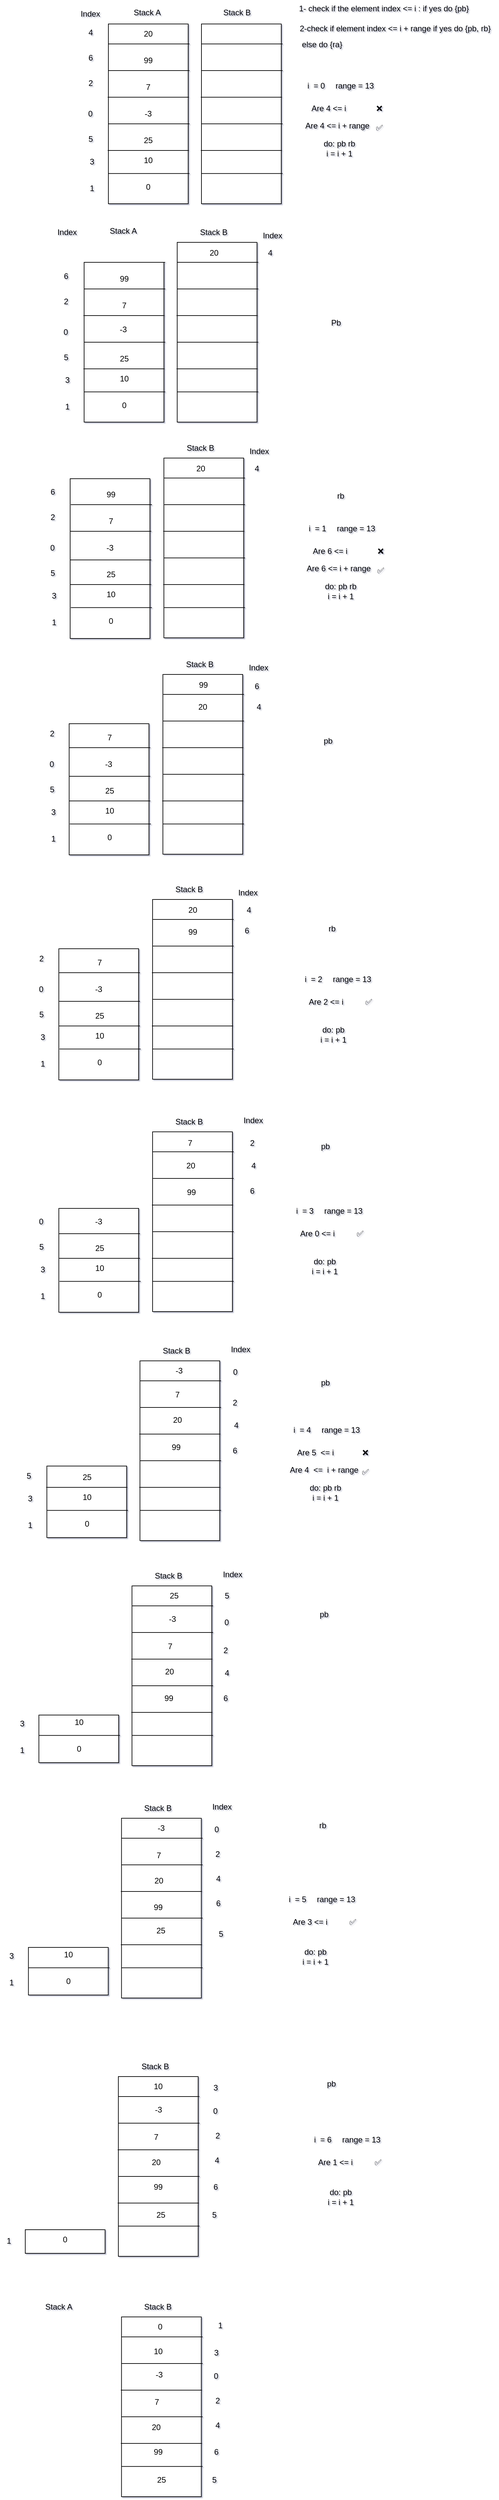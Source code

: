 <mxfile version="26.0.11">
  <diagram name="Page-1" id="r442cKApe8Ec8aWfdIED">
    <mxGraphModel dx="2150" dy="2459" grid="0" gridSize="10" guides="1" tooltips="1" connect="1" arrows="1" fold="1" page="0" pageScale="1" pageWidth="850" pageHeight="1100" background="#FFFFFF" math="0" shadow="1">
      <root>
        <mxCell id="0" />
        <mxCell id="1" parent="0" />
        <mxCell id="RN5SD-zegDyc9XwIWD_d-4" value="-3" style="rounded=0;whiteSpace=wrap;html=1;" parent="1" vertex="1">
          <mxGeometry x="-990" y="-1230" width="120" height="270" as="geometry" />
        </mxCell>
        <mxCell id="RN5SD-zegDyc9XwIWD_d-8" value="" style="endArrow=none;html=1;rounded=0;exitX=-0.008;exitY=0.178;exitDx=0;exitDy=0;exitPerimeter=0;" parent="1" edge="1">
          <mxGeometry width="50" height="50" relative="1" as="geometry">
            <mxPoint x="-990.0" y="-1199.94" as="sourcePoint" />
            <mxPoint x="-868.04" y="-1200" as="targetPoint" />
          </mxGeometry>
        </mxCell>
        <mxCell id="RN5SD-zegDyc9XwIWD_d-9" value="" style="endArrow=none;html=1;rounded=0;exitX=-0.008;exitY=0.178;exitDx=0;exitDy=0;exitPerimeter=0;" parent="1" edge="1">
          <mxGeometry width="50" height="50" relative="1" as="geometry">
            <mxPoint x="-990" y="-1160" as="sourcePoint" />
            <mxPoint x="-868" y="-1160" as="targetPoint" />
          </mxGeometry>
        </mxCell>
        <mxCell id="RN5SD-zegDyc9XwIWD_d-10" value="" style="endArrow=none;html=1;rounded=0;exitX=-0.008;exitY=0.178;exitDx=0;exitDy=0;exitPerimeter=0;" parent="1" edge="1">
          <mxGeometry width="50" height="50" relative="1" as="geometry">
            <mxPoint x="-991" y="-1120" as="sourcePoint" />
            <mxPoint x="-869" y="-1120" as="targetPoint" />
          </mxGeometry>
        </mxCell>
        <mxCell id="RN5SD-zegDyc9XwIWD_d-11" value="" style="endArrow=none;html=1;rounded=0;exitX=-0.008;exitY=0.178;exitDx=0;exitDy=0;exitPerimeter=0;" parent="1" edge="1">
          <mxGeometry width="50" height="50" relative="1" as="geometry">
            <mxPoint x="-990" y="-1080" as="sourcePoint" />
            <mxPoint x="-868" y="-1080" as="targetPoint" />
          </mxGeometry>
        </mxCell>
        <mxCell id="RN5SD-zegDyc9XwIWD_d-12" value="" style="endArrow=none;html=1;rounded=0;exitX=-0.008;exitY=0.178;exitDx=0;exitDy=0;exitPerimeter=0;" parent="1" edge="1">
          <mxGeometry width="50" height="50" relative="1" as="geometry">
            <mxPoint x="-991" y="-1040" as="sourcePoint" />
            <mxPoint x="-869" y="-1040" as="targetPoint" />
          </mxGeometry>
        </mxCell>
        <mxCell id="RN5SD-zegDyc9XwIWD_d-13" value="" style="endArrow=none;html=1;rounded=0;exitX=-0.008;exitY=0.178;exitDx=0;exitDy=0;exitPerimeter=0;" parent="1" edge="1">
          <mxGeometry width="50" height="50" relative="1" as="geometry">
            <mxPoint x="-990" y="-1005.34" as="sourcePoint" />
            <mxPoint x="-868" y="-1005.34" as="targetPoint" />
          </mxGeometry>
        </mxCell>
        <mxCell id="RN5SD-zegDyc9XwIWD_d-15" value="" style="rounded=0;whiteSpace=wrap;html=1;" parent="1" vertex="1">
          <mxGeometry x="-850" y="-1230" width="120" height="270" as="geometry" />
        </mxCell>
        <mxCell id="RN5SD-zegDyc9XwIWD_d-16" value="" style="endArrow=none;html=1;rounded=0;exitX=-0.008;exitY=0.178;exitDx=0;exitDy=0;exitPerimeter=0;" parent="1" edge="1">
          <mxGeometry width="50" height="50" relative="1" as="geometry">
            <mxPoint x="-850.0" y="-1199.94" as="sourcePoint" />
            <mxPoint x="-728.04" y="-1200" as="targetPoint" />
          </mxGeometry>
        </mxCell>
        <mxCell id="RN5SD-zegDyc9XwIWD_d-17" value="" style="endArrow=none;html=1;rounded=0;exitX=-0.008;exitY=0.178;exitDx=0;exitDy=0;exitPerimeter=0;" parent="1" edge="1">
          <mxGeometry width="50" height="50" relative="1" as="geometry">
            <mxPoint x="-850" y="-1160" as="sourcePoint" />
            <mxPoint x="-728" y="-1160" as="targetPoint" />
          </mxGeometry>
        </mxCell>
        <mxCell id="RN5SD-zegDyc9XwIWD_d-18" value="" style="endArrow=none;html=1;rounded=0;exitX=-0.008;exitY=0.178;exitDx=0;exitDy=0;exitPerimeter=0;" parent="1" edge="1">
          <mxGeometry width="50" height="50" relative="1" as="geometry">
            <mxPoint x="-851" y="-1120" as="sourcePoint" />
            <mxPoint x="-729" y="-1120" as="targetPoint" />
          </mxGeometry>
        </mxCell>
        <mxCell id="RN5SD-zegDyc9XwIWD_d-19" value="" style="endArrow=none;html=1;rounded=0;exitX=-0.008;exitY=0.178;exitDx=0;exitDy=0;exitPerimeter=0;" parent="1" edge="1">
          <mxGeometry width="50" height="50" relative="1" as="geometry">
            <mxPoint x="-850" y="-1080" as="sourcePoint" />
            <mxPoint x="-728" y="-1080" as="targetPoint" />
          </mxGeometry>
        </mxCell>
        <mxCell id="RN5SD-zegDyc9XwIWD_d-20" value="" style="endArrow=none;html=1;rounded=0;exitX=-0.008;exitY=0.178;exitDx=0;exitDy=0;exitPerimeter=0;" parent="1" edge="1">
          <mxGeometry width="50" height="50" relative="1" as="geometry">
            <mxPoint x="-851" y="-1040" as="sourcePoint" />
            <mxPoint x="-729" y="-1040" as="targetPoint" />
          </mxGeometry>
        </mxCell>
        <mxCell id="RN5SD-zegDyc9XwIWD_d-21" value="" style="endArrow=none;html=1;rounded=0;exitX=-0.008;exitY=0.178;exitDx=0;exitDy=0;exitPerimeter=0;" parent="1" edge="1">
          <mxGeometry width="50" height="50" relative="1" as="geometry">
            <mxPoint x="-850" y="-1005.34" as="sourcePoint" />
            <mxPoint x="-728" y="-1005.34" as="targetPoint" />
          </mxGeometry>
        </mxCell>
        <mxCell id="RN5SD-zegDyc9XwIWD_d-22" value="20" style="text;html=1;align=center;verticalAlign=middle;whiteSpace=wrap;rounded=0;" parent="1" vertex="1">
          <mxGeometry x="-960" y="-1230" width="60" height="30" as="geometry" />
        </mxCell>
        <mxCell id="RN5SD-zegDyc9XwIWD_d-23" value="99" style="text;html=1;align=center;verticalAlign=middle;whiteSpace=wrap;rounded=0;" parent="1" vertex="1">
          <mxGeometry x="-960" y="-1190" width="60" height="30" as="geometry" />
        </mxCell>
        <mxCell id="RN5SD-zegDyc9XwIWD_d-24" value="25" style="text;html=1;align=center;verticalAlign=middle;whiteSpace=wrap;rounded=0;" parent="1" vertex="1">
          <mxGeometry x="-960" y="-1070" width="60" height="30" as="geometry" />
        </mxCell>
        <mxCell id="RN5SD-zegDyc9XwIWD_d-25" value="0" style="text;html=1;align=center;verticalAlign=middle;whiteSpace=wrap;rounded=0;" parent="1" vertex="1">
          <mxGeometry x="-960" y="-1000" width="60" height="30" as="geometry" />
        </mxCell>
        <mxCell id="RN5SD-zegDyc9XwIWD_d-26" value="10" style="text;html=1;align=center;verticalAlign=middle;whiteSpace=wrap;rounded=0;" parent="1" vertex="1">
          <mxGeometry x="-960" y="-1040" width="60" height="30" as="geometry" />
        </mxCell>
        <mxCell id="RN5SD-zegDyc9XwIWD_d-27" value="7" style="text;html=1;align=center;verticalAlign=middle;whiteSpace=wrap;rounded=0;" parent="1" vertex="1">
          <mxGeometry x="-960" y="-1150" width="60" height="30" as="geometry" />
        </mxCell>
        <mxCell id="RN5SD-zegDyc9XwIWD_d-28" value="Index" style="text;html=1;align=center;verticalAlign=middle;whiteSpace=wrap;rounded=0;" parent="1" vertex="1">
          <mxGeometry x="-1047.5" y="-1260" width="60" height="30" as="geometry" />
        </mxCell>
        <mxCell id="RN5SD-zegDyc9XwIWD_d-29" value="0" style="text;html=1;align=center;verticalAlign=middle;whiteSpace=wrap;rounded=0;" parent="1" vertex="1">
          <mxGeometry x="-1047.5" y="-1110" width="60" height="30" as="geometry" />
        </mxCell>
        <mxCell id="RN5SD-zegDyc9XwIWD_d-30" value="1" style="text;html=1;align=center;verticalAlign=middle;resizable=0;points=[];autosize=1;strokeColor=none;fillColor=none;" parent="1" vertex="1">
          <mxGeometry x="-1028" y="-996" width="25" height="26" as="geometry" />
        </mxCell>
        <mxCell id="RN5SD-zegDyc9XwIWD_d-31" value="2" style="text;html=1;align=center;verticalAlign=middle;resizable=0;points=[];autosize=1;strokeColor=none;fillColor=none;" parent="1" vertex="1">
          <mxGeometry x="-1030" y="-1154" width="25" height="26" as="geometry" />
        </mxCell>
        <mxCell id="RN5SD-zegDyc9XwIWD_d-32" value="3" style="text;html=1;align=center;verticalAlign=middle;resizable=0;points=[];autosize=1;strokeColor=none;fillColor=none;" parent="1" vertex="1">
          <mxGeometry x="-1028" y="-1036" width="25" height="26" as="geometry" />
        </mxCell>
        <mxCell id="RN5SD-zegDyc9XwIWD_d-33" value="4" style="text;html=1;align=center;verticalAlign=middle;resizable=0;points=[];autosize=1;strokeColor=none;fillColor=none;" parent="1" vertex="1">
          <mxGeometry x="-1030" y="-1230" width="25" height="26" as="geometry" />
        </mxCell>
        <mxCell id="RN5SD-zegDyc9XwIWD_d-34" value="5" style="text;html=1;align=center;verticalAlign=middle;resizable=0;points=[];autosize=1;strokeColor=none;fillColor=none;" parent="1" vertex="1">
          <mxGeometry x="-1030" y="-1070" width="25" height="26" as="geometry" />
        </mxCell>
        <mxCell id="RN5SD-zegDyc9XwIWD_d-35" value="6" style="text;html=1;align=center;verticalAlign=middle;resizable=0;points=[];autosize=1;strokeColor=none;fillColor=none;" parent="1" vertex="1">
          <mxGeometry x="-1030" y="-1192" width="25" height="26" as="geometry" />
        </mxCell>
        <mxCell id="RN5SD-zegDyc9XwIWD_d-38" value="Stack A" style="text;html=1;align=center;verticalAlign=middle;resizable=0;points=[];autosize=1;strokeColor=none;fillColor=none;" parent="1" vertex="1">
          <mxGeometry x="-962" y="-1260" width="59" height="26" as="geometry" />
        </mxCell>
        <mxCell id="RN5SD-zegDyc9XwIWD_d-39" value="Stack B" style="text;html=1;align=center;verticalAlign=middle;resizable=0;points=[];autosize=1;strokeColor=none;fillColor=none;" parent="1" vertex="1">
          <mxGeometry x="-827" y="-1260" width="59" height="26" as="geometry" />
        </mxCell>
        <mxCell id="RN5SD-zegDyc9XwIWD_d-41" value="" style="rounded=0;whiteSpace=wrap;html=1;" parent="1" vertex="1">
          <mxGeometry x="-1026.5" y="-872" width="120" height="240" as="geometry" />
        </mxCell>
        <mxCell id="RN5SD-zegDyc9XwIWD_d-42" value="" style="endArrow=none;html=1;rounded=0;exitX=-0.008;exitY=0.178;exitDx=0;exitDy=0;exitPerimeter=0;" parent="1" edge="1">
          <mxGeometry width="50" height="50" relative="1" as="geometry">
            <mxPoint x="-1026.5" y="-871.94" as="sourcePoint" />
            <mxPoint x="-904.54" y="-872" as="targetPoint" />
          </mxGeometry>
        </mxCell>
        <mxCell id="RN5SD-zegDyc9XwIWD_d-43" value="" style="endArrow=none;html=1;rounded=0;exitX=-0.008;exitY=0.178;exitDx=0;exitDy=0;exitPerimeter=0;" parent="1" edge="1">
          <mxGeometry width="50" height="50" relative="1" as="geometry">
            <mxPoint x="-1026.5" y="-832" as="sourcePoint" />
            <mxPoint x="-904.5" y="-832" as="targetPoint" />
          </mxGeometry>
        </mxCell>
        <mxCell id="RN5SD-zegDyc9XwIWD_d-44" value="" style="endArrow=none;html=1;rounded=0;exitX=-0.008;exitY=0.178;exitDx=0;exitDy=0;exitPerimeter=0;" parent="1" edge="1">
          <mxGeometry width="50" height="50" relative="1" as="geometry">
            <mxPoint x="-1027.5" y="-792" as="sourcePoint" />
            <mxPoint x="-905.5" y="-792" as="targetPoint" />
          </mxGeometry>
        </mxCell>
        <mxCell id="RN5SD-zegDyc9XwIWD_d-45" value="" style="endArrow=none;html=1;rounded=0;exitX=-0.008;exitY=0.178;exitDx=0;exitDy=0;exitPerimeter=0;" parent="1" edge="1">
          <mxGeometry width="50" height="50" relative="1" as="geometry">
            <mxPoint x="-1026.5" y="-752" as="sourcePoint" />
            <mxPoint x="-904.5" y="-752" as="targetPoint" />
          </mxGeometry>
        </mxCell>
        <mxCell id="RN5SD-zegDyc9XwIWD_d-46" value="" style="endArrow=none;html=1;rounded=0;exitX=-0.008;exitY=0.178;exitDx=0;exitDy=0;exitPerimeter=0;" parent="1" edge="1">
          <mxGeometry width="50" height="50" relative="1" as="geometry">
            <mxPoint x="-1027.5" y="-712" as="sourcePoint" />
            <mxPoint x="-905.5" y="-712" as="targetPoint" />
          </mxGeometry>
        </mxCell>
        <mxCell id="RN5SD-zegDyc9XwIWD_d-47" value="" style="endArrow=none;html=1;rounded=0;exitX=-0.008;exitY=0.178;exitDx=0;exitDy=0;exitPerimeter=0;" parent="1" edge="1">
          <mxGeometry width="50" height="50" relative="1" as="geometry">
            <mxPoint x="-1026.5" y="-677.34" as="sourcePoint" />
            <mxPoint x="-904.5" y="-677.34" as="targetPoint" />
          </mxGeometry>
        </mxCell>
        <mxCell id="RN5SD-zegDyc9XwIWD_d-48" value="" style="rounded=0;whiteSpace=wrap;html=1;" parent="1" vertex="1">
          <mxGeometry x="-886.5" y="-902" width="120" height="270" as="geometry" />
        </mxCell>
        <mxCell id="RN5SD-zegDyc9XwIWD_d-49" value="" style="endArrow=none;html=1;rounded=0;exitX=-0.008;exitY=0.178;exitDx=0;exitDy=0;exitPerimeter=0;" parent="1" edge="1">
          <mxGeometry width="50" height="50" relative="1" as="geometry">
            <mxPoint x="-886.5" y="-871.94" as="sourcePoint" />
            <mxPoint x="-764.54" y="-872" as="targetPoint" />
          </mxGeometry>
        </mxCell>
        <mxCell id="RN5SD-zegDyc9XwIWD_d-50" value="" style="endArrow=none;html=1;rounded=0;exitX=-0.008;exitY=0.178;exitDx=0;exitDy=0;exitPerimeter=0;" parent="1" edge="1">
          <mxGeometry width="50" height="50" relative="1" as="geometry">
            <mxPoint x="-886.5" y="-832" as="sourcePoint" />
            <mxPoint x="-764.5" y="-832" as="targetPoint" />
          </mxGeometry>
        </mxCell>
        <mxCell id="RN5SD-zegDyc9XwIWD_d-51" value="" style="endArrow=none;html=1;rounded=0;exitX=-0.008;exitY=0.178;exitDx=0;exitDy=0;exitPerimeter=0;" parent="1" edge="1">
          <mxGeometry width="50" height="50" relative="1" as="geometry">
            <mxPoint x="-887.5" y="-792" as="sourcePoint" />
            <mxPoint x="-765.5" y="-792" as="targetPoint" />
          </mxGeometry>
        </mxCell>
        <mxCell id="RN5SD-zegDyc9XwIWD_d-52" value="" style="endArrow=none;html=1;rounded=0;exitX=-0.008;exitY=0.178;exitDx=0;exitDy=0;exitPerimeter=0;" parent="1" edge="1">
          <mxGeometry width="50" height="50" relative="1" as="geometry">
            <mxPoint x="-886.5" y="-752" as="sourcePoint" />
            <mxPoint x="-764.5" y="-752" as="targetPoint" />
          </mxGeometry>
        </mxCell>
        <mxCell id="RN5SD-zegDyc9XwIWD_d-53" value="" style="endArrow=none;html=1;rounded=0;exitX=-0.008;exitY=0.178;exitDx=0;exitDy=0;exitPerimeter=0;" parent="1" edge="1">
          <mxGeometry width="50" height="50" relative="1" as="geometry">
            <mxPoint x="-887.5" y="-712" as="sourcePoint" />
            <mxPoint x="-765.5" y="-712" as="targetPoint" />
            <Array as="points">
              <mxPoint x="-864" y="-712" />
            </Array>
          </mxGeometry>
        </mxCell>
        <mxCell id="RN5SD-zegDyc9XwIWD_d-54" value="" style="endArrow=none;html=1;rounded=0;exitX=-0.008;exitY=0.178;exitDx=0;exitDy=0;exitPerimeter=0;" parent="1" edge="1">
          <mxGeometry width="50" height="50" relative="1" as="geometry">
            <mxPoint x="-886.5" y="-677.34" as="sourcePoint" />
            <mxPoint x="-764.5" y="-677.34" as="targetPoint" />
          </mxGeometry>
        </mxCell>
        <mxCell id="RN5SD-zegDyc9XwIWD_d-55" value="20" style="text;html=1;align=center;verticalAlign=middle;whiteSpace=wrap;rounded=0;" parent="1" vertex="1">
          <mxGeometry x="-860" y="-902" width="57.5" height="31" as="geometry" />
        </mxCell>
        <mxCell id="RN5SD-zegDyc9XwIWD_d-56" value="99" style="text;html=1;align=center;verticalAlign=middle;whiteSpace=wrap;rounded=0;" parent="1" vertex="1">
          <mxGeometry x="-996.5" y="-862" width="60" height="30" as="geometry" />
        </mxCell>
        <mxCell id="RN5SD-zegDyc9XwIWD_d-57" value="25" style="text;html=1;align=center;verticalAlign=middle;whiteSpace=wrap;rounded=0;" parent="1" vertex="1">
          <mxGeometry x="-996.5" y="-742" width="60" height="30" as="geometry" />
        </mxCell>
        <mxCell id="RN5SD-zegDyc9XwIWD_d-58" value="0" style="text;html=1;align=center;verticalAlign=middle;whiteSpace=wrap;rounded=0;" parent="1" vertex="1">
          <mxGeometry x="-996.5" y="-672" width="60" height="30" as="geometry" />
        </mxCell>
        <mxCell id="RN5SD-zegDyc9XwIWD_d-59" value="10" style="text;html=1;align=center;verticalAlign=middle;whiteSpace=wrap;rounded=0;" parent="1" vertex="1">
          <mxGeometry x="-996.5" y="-712" width="60" height="30" as="geometry" />
        </mxCell>
        <mxCell id="RN5SD-zegDyc9XwIWD_d-60" value="7" style="text;html=1;align=center;verticalAlign=middle;whiteSpace=wrap;rounded=0;" parent="1" vertex="1">
          <mxGeometry x="-996.5" y="-822" width="60" height="30" as="geometry" />
        </mxCell>
        <mxCell id="RN5SD-zegDyc9XwIWD_d-61" value="Index" style="text;html=1;align=center;verticalAlign=middle;whiteSpace=wrap;rounded=0;" parent="1" vertex="1">
          <mxGeometry x="-1082" y="-932" width="60" height="30" as="geometry" />
        </mxCell>
        <mxCell id="RN5SD-zegDyc9XwIWD_d-62" value="0" style="text;html=1;align=center;verticalAlign=middle;whiteSpace=wrap;rounded=0;" parent="1" vertex="1">
          <mxGeometry x="-1084" y="-782" width="60" height="30" as="geometry" />
        </mxCell>
        <mxCell id="RN5SD-zegDyc9XwIWD_d-63" value="1" style="text;html=1;align=center;verticalAlign=middle;resizable=0;points=[];autosize=1;strokeColor=none;fillColor=none;" parent="1" vertex="1">
          <mxGeometry x="-1064.5" y="-668" width="25" height="26" as="geometry" />
        </mxCell>
        <mxCell id="RN5SD-zegDyc9XwIWD_d-64" value="2" style="text;html=1;align=center;verticalAlign=middle;resizable=0;points=[];autosize=1;strokeColor=none;fillColor=none;" parent="1" vertex="1">
          <mxGeometry x="-1066.5" y="-826" width="25" height="26" as="geometry" />
        </mxCell>
        <mxCell id="RN5SD-zegDyc9XwIWD_d-65" value="3" style="text;html=1;align=center;verticalAlign=middle;resizable=0;points=[];autosize=1;strokeColor=none;fillColor=none;" parent="1" vertex="1">
          <mxGeometry x="-1064.5" y="-708" width="25" height="26" as="geometry" />
        </mxCell>
        <mxCell id="RN5SD-zegDyc9XwIWD_d-66" value="4" style="text;html=1;align=center;verticalAlign=middle;resizable=0;points=[];autosize=1;strokeColor=none;fillColor=none;" parent="1" vertex="1">
          <mxGeometry x="-759.5" y="-899" width="25" height="26" as="geometry" />
        </mxCell>
        <mxCell id="RN5SD-zegDyc9XwIWD_d-67" value="5" style="text;html=1;align=center;verticalAlign=middle;resizable=0;points=[];autosize=1;strokeColor=none;fillColor=none;" parent="1" vertex="1">
          <mxGeometry x="-1066.5" y="-742" width="25" height="26" as="geometry" />
        </mxCell>
        <mxCell id="RN5SD-zegDyc9XwIWD_d-68" value="6" style="text;html=1;align=center;verticalAlign=middle;resizable=0;points=[];autosize=1;strokeColor=none;fillColor=none;" parent="1" vertex="1">
          <mxGeometry x="-1066.5" y="-864" width="25" height="26" as="geometry" />
        </mxCell>
        <mxCell id="RN5SD-zegDyc9XwIWD_d-69" value="Stack A" style="text;html=1;align=center;verticalAlign=middle;resizable=0;points=[];autosize=1;strokeColor=none;fillColor=none;" parent="1" vertex="1">
          <mxGeometry x="-998" y="-932" width="59" height="26" as="geometry" />
        </mxCell>
        <mxCell id="RN5SD-zegDyc9XwIWD_d-70" value="Stack B" style="text;html=1;align=center;verticalAlign=middle;resizable=0;points=[];autosize=1;strokeColor=none;fillColor=none;" parent="1" vertex="1">
          <mxGeometry x="-861.5" y="-930" width="59" height="26" as="geometry" />
        </mxCell>
        <mxCell id="WUJrZtyszi5ECTgxEgw3-33" value="i&amp;nbsp; = 0" style="text;html=1;align=center;verticalAlign=middle;resizable=0;points=[];autosize=1;strokeColor=none;fillColor=none;" vertex="1" parent="1">
          <mxGeometry x="-700" y="-1150" width="44" height="26" as="geometry" />
        </mxCell>
        <mxCell id="WUJrZtyszi5ECTgxEgw3-35" value="❌" style="text;html=1;align=center;verticalAlign=middle;resizable=0;points=[];autosize=1;strokeColor=none;fillColor=none;" vertex="1" parent="1">
          <mxGeometry x="-598" y="-1116" width="30" height="26" as="geometry" />
        </mxCell>
        <mxCell id="WUJrZtyszi5ECTgxEgw3-36" value="Are 4 &amp;lt;= i" style="text;html=1;align=center;verticalAlign=middle;resizable=0;points=[];autosize=1;strokeColor=none;fillColor=none;" vertex="1" parent="1">
          <mxGeometry x="-694" y="-1116" width="70" height="26" as="geometry" />
        </mxCell>
        <mxCell id="WUJrZtyszi5ECTgxEgw3-37" value="1- check if the element index &amp;lt;= i : if yes do {pb}" style="text;html=1;align=center;verticalAlign=middle;resizable=0;points=[];autosize=1;strokeColor=none;fillColor=none;" vertex="1" parent="1">
          <mxGeometry x="-713" y="-1266" width="273" height="26" as="geometry" />
        </mxCell>
        <mxCell id="WUJrZtyszi5ECTgxEgw3-38" value="2-check if element index &amp;lt;= i + range if yes do {pb, rb}" style="text;html=1;align=center;verticalAlign=middle;resizable=0;points=[];autosize=1;strokeColor=none;fillColor=none;" vertex="1" parent="1">
          <mxGeometry x="-712" y="-1236" width="305" height="26" as="geometry" />
        </mxCell>
        <mxCell id="WUJrZtyszi5ECTgxEgw3-39" value="else do {ra}" style="text;html=1;align=center;verticalAlign=middle;resizable=0;points=[];autosize=1;strokeColor=none;fillColor=none;" vertex="1" parent="1">
          <mxGeometry x="-709" y="-1212" width="79" height="26" as="geometry" />
        </mxCell>
        <mxCell id="WUJrZtyszi5ECTgxEgw3-40" value="range = 13" style="text;html=1;align=center;verticalAlign=middle;resizable=0;points=[];autosize=1;strokeColor=none;fillColor=none;" vertex="1" parent="1">
          <mxGeometry x="-658" y="-1150" width="76" height="26" as="geometry" />
        </mxCell>
        <mxCell id="WUJrZtyszi5ECTgxEgw3-41" value="Are 4 &amp;lt;= i + range" style="text;html=1;align=center;verticalAlign=middle;resizable=0;points=[];autosize=1;strokeColor=none;fillColor=none;" vertex="1" parent="1">
          <mxGeometry x="-703" y="-1090" width="114" height="26" as="geometry" />
        </mxCell>
        <mxCell id="WUJrZtyszi5ECTgxEgw3-43" value="✅" style="text;html=1;align=center;verticalAlign=middle;resizable=0;points=[];autosize=1;strokeColor=none;fillColor=none;" vertex="1" parent="1">
          <mxGeometry x="-598" y="-1087" width="30" height="26" as="geometry" />
        </mxCell>
        <mxCell id="WUJrZtyszi5ECTgxEgw3-44" value="do: pb rb&lt;br&gt;i = i + 1" style="text;html=1;align=center;verticalAlign=middle;resizable=0;points=[];autosize=1;strokeColor=none;fillColor=none;" vertex="1" parent="1">
          <mxGeometry x="-676" y="-1064" width="65" height="41" as="geometry" />
        </mxCell>
        <mxCell id="WUJrZtyszi5ECTgxEgw3-45" value="Pb" style="text;html=1;align=center;verticalAlign=middle;resizable=0;points=[];autosize=1;strokeColor=none;fillColor=none;" vertex="1" parent="1">
          <mxGeometry x="-665" y="-794" width="33" height="26" as="geometry" />
        </mxCell>
        <mxCell id="WUJrZtyszi5ECTgxEgw3-46" value="Index" style="text;html=1;align=center;verticalAlign=middle;whiteSpace=wrap;rounded=0;" vertex="1" parent="1">
          <mxGeometry x="-773" y="-927" width="60" height="30" as="geometry" />
        </mxCell>
        <mxCell id="WUJrZtyszi5ECTgxEgw3-47" value="" style="rounded=0;whiteSpace=wrap;html=1;" vertex="1" parent="1">
          <mxGeometry x="-1047.5" y="-547" width="120" height="240" as="geometry" />
        </mxCell>
        <mxCell id="WUJrZtyszi5ECTgxEgw3-49" value="" style="endArrow=none;html=1;rounded=0;exitX=-0.008;exitY=0.178;exitDx=0;exitDy=0;exitPerimeter=0;" edge="1" parent="1">
          <mxGeometry width="50" height="50" relative="1" as="geometry">
            <mxPoint x="-1046.5" y="-508" as="sourcePoint" />
            <mxPoint x="-924.5" y="-508" as="targetPoint" />
          </mxGeometry>
        </mxCell>
        <mxCell id="WUJrZtyszi5ECTgxEgw3-50" value="" style="endArrow=none;html=1;rounded=0;exitX=-0.008;exitY=0.178;exitDx=0;exitDy=0;exitPerimeter=0;" edge="1" parent="1">
          <mxGeometry width="50" height="50" relative="1" as="geometry">
            <mxPoint x="-1047.5" y="-468" as="sourcePoint" />
            <mxPoint x="-925.5" y="-468" as="targetPoint" />
          </mxGeometry>
        </mxCell>
        <mxCell id="WUJrZtyszi5ECTgxEgw3-51" value="" style="endArrow=none;html=1;rounded=0;exitX=-0.008;exitY=0.178;exitDx=0;exitDy=0;exitPerimeter=0;" edge="1" parent="1">
          <mxGeometry width="50" height="50" relative="1" as="geometry">
            <mxPoint x="-1047.5" y="-425" as="sourcePoint" />
            <mxPoint x="-925.5" y="-425" as="targetPoint" />
          </mxGeometry>
        </mxCell>
        <mxCell id="WUJrZtyszi5ECTgxEgw3-52" value="" style="endArrow=none;html=1;rounded=0;exitX=-0.008;exitY=0.178;exitDx=0;exitDy=0;exitPerimeter=0;" edge="1" parent="1">
          <mxGeometry width="50" height="50" relative="1" as="geometry">
            <mxPoint x="-1047.5" y="-388" as="sourcePoint" />
            <mxPoint x="-925.5" y="-388" as="targetPoint" />
          </mxGeometry>
        </mxCell>
        <mxCell id="WUJrZtyszi5ECTgxEgw3-53" value="" style="endArrow=none;html=1;rounded=0;exitX=-0.008;exitY=0.178;exitDx=0;exitDy=0;exitPerimeter=0;" edge="1" parent="1">
          <mxGeometry width="50" height="50" relative="1" as="geometry">
            <mxPoint x="-1046.5" y="-353.34" as="sourcePoint" />
            <mxPoint x="-924.5" y="-353.34" as="targetPoint" />
          </mxGeometry>
        </mxCell>
        <mxCell id="WUJrZtyszi5ECTgxEgw3-54" value="" style="rounded=0;whiteSpace=wrap;html=1;" vertex="1" parent="1">
          <mxGeometry x="-906.5" y="-578" width="120" height="270" as="geometry" />
        </mxCell>
        <mxCell id="WUJrZtyszi5ECTgxEgw3-55" value="" style="endArrow=none;html=1;rounded=0;exitX=-0.008;exitY=0.178;exitDx=0;exitDy=0;exitPerimeter=0;" edge="1" parent="1">
          <mxGeometry width="50" height="50" relative="1" as="geometry">
            <mxPoint x="-906.5" y="-547.94" as="sourcePoint" />
            <mxPoint x="-784.54" y="-548" as="targetPoint" />
          </mxGeometry>
        </mxCell>
        <mxCell id="WUJrZtyszi5ECTgxEgw3-56" value="" style="endArrow=none;html=1;rounded=0;exitX=-0.008;exitY=0.178;exitDx=0;exitDy=0;exitPerimeter=0;" edge="1" parent="1">
          <mxGeometry width="50" height="50" relative="1" as="geometry">
            <mxPoint x="-906.5" y="-508" as="sourcePoint" />
            <mxPoint x="-784.5" y="-508" as="targetPoint" />
          </mxGeometry>
        </mxCell>
        <mxCell id="WUJrZtyszi5ECTgxEgw3-57" value="" style="endArrow=none;html=1;rounded=0;exitX=-0.008;exitY=0.178;exitDx=0;exitDy=0;exitPerimeter=0;" edge="1" parent="1">
          <mxGeometry width="50" height="50" relative="1" as="geometry">
            <mxPoint x="-907.5" y="-468" as="sourcePoint" />
            <mxPoint x="-785.5" y="-468" as="targetPoint" />
          </mxGeometry>
        </mxCell>
        <mxCell id="WUJrZtyszi5ECTgxEgw3-58" value="" style="endArrow=none;html=1;rounded=0;exitX=-0.008;exitY=0.178;exitDx=0;exitDy=0;exitPerimeter=0;" edge="1" parent="1">
          <mxGeometry width="50" height="50" relative="1" as="geometry">
            <mxPoint x="-906.5" y="-428" as="sourcePoint" />
            <mxPoint x="-784.5" y="-428" as="targetPoint" />
          </mxGeometry>
        </mxCell>
        <mxCell id="WUJrZtyszi5ECTgxEgw3-59" value="" style="endArrow=none;html=1;rounded=0;exitX=-0.008;exitY=0.178;exitDx=0;exitDy=0;exitPerimeter=0;" edge="1" parent="1">
          <mxGeometry width="50" height="50" relative="1" as="geometry">
            <mxPoint x="-907.5" y="-388" as="sourcePoint" />
            <mxPoint x="-785.5" y="-388" as="targetPoint" />
            <Array as="points">
              <mxPoint x="-884" y="-388" />
            </Array>
          </mxGeometry>
        </mxCell>
        <mxCell id="WUJrZtyszi5ECTgxEgw3-60" value="" style="endArrow=none;html=1;rounded=0;exitX=-0.008;exitY=0.178;exitDx=0;exitDy=0;exitPerimeter=0;" edge="1" parent="1">
          <mxGeometry width="50" height="50" relative="1" as="geometry">
            <mxPoint x="-906.5" y="-353.34" as="sourcePoint" />
            <mxPoint x="-784.5" y="-353.34" as="targetPoint" />
          </mxGeometry>
        </mxCell>
        <mxCell id="WUJrZtyszi5ECTgxEgw3-61" value="20" style="text;html=1;align=center;verticalAlign=middle;whiteSpace=wrap;rounded=0;" vertex="1" parent="1">
          <mxGeometry x="-880" y="-578" width="57.5" height="31" as="geometry" />
        </mxCell>
        <mxCell id="WUJrZtyszi5ECTgxEgw3-62" value="99" style="text;html=1;align=center;verticalAlign=middle;whiteSpace=wrap;rounded=0;" vertex="1" parent="1">
          <mxGeometry x="-1016.5" y="-538" width="60" height="30" as="geometry" />
        </mxCell>
        <mxCell id="WUJrZtyszi5ECTgxEgw3-63" value="25" style="text;html=1;align=center;verticalAlign=middle;whiteSpace=wrap;rounded=0;" vertex="1" parent="1">
          <mxGeometry x="-1016.5" y="-418" width="60" height="30" as="geometry" />
        </mxCell>
        <mxCell id="WUJrZtyszi5ECTgxEgw3-64" value="0" style="text;html=1;align=center;verticalAlign=middle;whiteSpace=wrap;rounded=0;" vertex="1" parent="1">
          <mxGeometry x="-1016.5" y="-348" width="60" height="30" as="geometry" />
        </mxCell>
        <mxCell id="WUJrZtyszi5ECTgxEgw3-65" value="10" style="text;html=1;align=center;verticalAlign=middle;whiteSpace=wrap;rounded=0;" vertex="1" parent="1">
          <mxGeometry x="-1016.5" y="-388" width="60" height="30" as="geometry" />
        </mxCell>
        <mxCell id="WUJrZtyszi5ECTgxEgw3-66" value="7" style="text;html=1;align=center;verticalAlign=middle;whiteSpace=wrap;rounded=0;" vertex="1" parent="1">
          <mxGeometry x="-1016.5" y="-498" width="60" height="30" as="geometry" />
        </mxCell>
        <mxCell id="WUJrZtyszi5ECTgxEgw3-67" value="0" style="text;html=1;align=center;verticalAlign=middle;whiteSpace=wrap;rounded=0;" vertex="1" parent="1">
          <mxGeometry x="-1104" y="-458" width="60" height="30" as="geometry" />
        </mxCell>
        <mxCell id="WUJrZtyszi5ECTgxEgw3-68" value="1" style="text;html=1;align=center;verticalAlign=middle;resizable=0;points=[];autosize=1;strokeColor=none;fillColor=none;" vertex="1" parent="1">
          <mxGeometry x="-1084.5" y="-344" width="25" height="26" as="geometry" />
        </mxCell>
        <mxCell id="WUJrZtyszi5ECTgxEgw3-69" value="2" style="text;html=1;align=center;verticalAlign=middle;resizable=0;points=[];autosize=1;strokeColor=none;fillColor=none;" vertex="1" parent="1">
          <mxGeometry x="-1086.5" y="-502" width="25" height="26" as="geometry" />
        </mxCell>
        <mxCell id="WUJrZtyszi5ECTgxEgw3-70" value="3" style="text;html=1;align=center;verticalAlign=middle;resizable=0;points=[];autosize=1;strokeColor=none;fillColor=none;" vertex="1" parent="1">
          <mxGeometry x="-1084.5" y="-384" width="25" height="26" as="geometry" />
        </mxCell>
        <mxCell id="WUJrZtyszi5ECTgxEgw3-71" value="4" style="text;html=1;align=center;verticalAlign=middle;resizable=0;points=[];autosize=1;strokeColor=none;fillColor=none;" vertex="1" parent="1">
          <mxGeometry x="-779.5" y="-575" width="25" height="26" as="geometry" />
        </mxCell>
        <mxCell id="WUJrZtyszi5ECTgxEgw3-72" value="5" style="text;html=1;align=center;verticalAlign=middle;resizable=0;points=[];autosize=1;strokeColor=none;fillColor=none;" vertex="1" parent="1">
          <mxGeometry x="-1086.5" y="-418" width="25" height="26" as="geometry" />
        </mxCell>
        <mxCell id="WUJrZtyszi5ECTgxEgw3-73" value="6" style="text;html=1;align=center;verticalAlign=middle;resizable=0;points=[];autosize=1;strokeColor=none;fillColor=none;" vertex="1" parent="1">
          <mxGeometry x="-1086.5" y="-540" width="25" height="26" as="geometry" />
        </mxCell>
        <mxCell id="WUJrZtyszi5ECTgxEgw3-74" value="Stack B" style="text;html=1;align=center;verticalAlign=middle;resizable=0;points=[];autosize=1;strokeColor=none;fillColor=none;" vertex="1" parent="1">
          <mxGeometry x="-881.5" y="-606" width="59" height="26" as="geometry" />
        </mxCell>
        <mxCell id="WUJrZtyszi5ECTgxEgw3-75" value="rb" style="text;html=1;align=center;verticalAlign=middle;resizable=0;points=[];autosize=1;strokeColor=none;fillColor=none;" vertex="1" parent="1">
          <mxGeometry x="-656" y="-534" width="29" height="26" as="geometry" />
        </mxCell>
        <mxCell id="WUJrZtyszi5ECTgxEgw3-76" value="Index" style="text;html=1;align=center;verticalAlign=middle;whiteSpace=wrap;rounded=0;" vertex="1" parent="1">
          <mxGeometry x="-793" y="-603" width="60" height="30" as="geometry" />
        </mxCell>
        <mxCell id="WUJrZtyszi5ECTgxEgw3-77" value="-3" style="text;html=1;align=center;verticalAlign=middle;resizable=0;points=[];autosize=1;strokeColor=none;fillColor=none;" vertex="1" parent="1">
          <mxGeometry x="-1003" y="-456" width="29" height="26" as="geometry" />
        </mxCell>
        <mxCell id="WUJrZtyszi5ECTgxEgw3-78" value="&lt;span style=&quot;text-wrap: wrap;&quot;&gt;-3&lt;/span&gt;" style="text;html=1;align=center;verticalAlign=middle;resizable=0;points=[];autosize=1;strokeColor=none;fillColor=none;" vertex="1" parent="1">
          <mxGeometry x="-983" y="-784" width="29" height="26" as="geometry" />
        </mxCell>
        <mxCell id="WUJrZtyszi5ECTgxEgw3-80" value="i&amp;nbsp; = 1" style="text;html=1;align=center;verticalAlign=middle;resizable=0;points=[];autosize=1;strokeColor=none;fillColor=none;" vertex="1" parent="1">
          <mxGeometry x="-698" y="-485" width="44" height="26" as="geometry" />
        </mxCell>
        <mxCell id="WUJrZtyszi5ECTgxEgw3-81" value="❌" style="text;html=1;align=center;verticalAlign=middle;resizable=0;points=[];autosize=1;strokeColor=none;fillColor=none;" vertex="1" parent="1">
          <mxGeometry x="-596" y="-451" width="30" height="26" as="geometry" />
        </mxCell>
        <mxCell id="WUJrZtyszi5ECTgxEgw3-82" value="Are 6 &amp;lt;= i" style="text;html=1;align=center;verticalAlign=middle;resizable=0;points=[];autosize=1;strokeColor=none;fillColor=none;" vertex="1" parent="1">
          <mxGeometry x="-692" y="-451" width="70" height="26" as="geometry" />
        </mxCell>
        <mxCell id="WUJrZtyszi5ECTgxEgw3-83" value="range = 13" style="text;html=1;align=center;verticalAlign=middle;resizable=0;points=[];autosize=1;strokeColor=none;fillColor=none;" vertex="1" parent="1">
          <mxGeometry x="-656" y="-485" width="76" height="26" as="geometry" />
        </mxCell>
        <mxCell id="WUJrZtyszi5ECTgxEgw3-84" value="Are 6 &amp;lt;= i + range" style="text;html=1;align=center;verticalAlign=middle;resizable=0;points=[];autosize=1;strokeColor=none;fillColor=none;" vertex="1" parent="1">
          <mxGeometry x="-701" y="-425" width="114" height="26" as="geometry" />
        </mxCell>
        <mxCell id="WUJrZtyszi5ECTgxEgw3-85" value="✅" style="text;html=1;align=center;verticalAlign=middle;resizable=0;points=[];autosize=1;strokeColor=none;fillColor=none;" vertex="1" parent="1">
          <mxGeometry x="-596" y="-422" width="30" height="26" as="geometry" />
        </mxCell>
        <mxCell id="WUJrZtyszi5ECTgxEgw3-86" value="do: pb rb&lt;br&gt;i = i + 1" style="text;html=1;align=center;verticalAlign=middle;resizable=0;points=[];autosize=1;strokeColor=none;fillColor=none;" vertex="1" parent="1">
          <mxGeometry x="-674" y="-399" width="65" height="41" as="geometry" />
        </mxCell>
        <mxCell id="WUJrZtyszi5ECTgxEgw3-87" value="" style="rounded=0;whiteSpace=wrap;html=1;" vertex="1" parent="1">
          <mxGeometry x="-1049" y="-179" width="120" height="197" as="geometry" />
        </mxCell>
        <mxCell id="WUJrZtyszi5ECTgxEgw3-90" value="" style="endArrow=none;html=1;rounded=0;exitX=-0.008;exitY=0.178;exitDx=0;exitDy=0;exitPerimeter=0;" edge="1" parent="1">
          <mxGeometry width="50" height="50" relative="1" as="geometry">
            <mxPoint x="-1049" y="-143" as="sourcePoint" />
            <mxPoint x="-927" y="-143" as="targetPoint" />
          </mxGeometry>
        </mxCell>
        <mxCell id="WUJrZtyszi5ECTgxEgw3-91" value="" style="endArrow=none;html=1;rounded=0;exitX=-0.008;exitY=0.178;exitDx=0;exitDy=0;exitPerimeter=0;" edge="1" parent="1">
          <mxGeometry width="50" height="50" relative="1" as="geometry">
            <mxPoint x="-1049" y="-100" as="sourcePoint" />
            <mxPoint x="-927" y="-100" as="targetPoint" />
          </mxGeometry>
        </mxCell>
        <mxCell id="WUJrZtyszi5ECTgxEgw3-92" value="" style="endArrow=none;html=1;rounded=0;exitX=-0.008;exitY=0.178;exitDx=0;exitDy=0;exitPerimeter=0;" edge="1" parent="1">
          <mxGeometry width="50" height="50" relative="1" as="geometry">
            <mxPoint x="-1049" y="-63" as="sourcePoint" />
            <mxPoint x="-927" y="-63" as="targetPoint" />
          </mxGeometry>
        </mxCell>
        <mxCell id="WUJrZtyszi5ECTgxEgw3-93" value="" style="endArrow=none;html=1;rounded=0;exitX=-0.008;exitY=0.178;exitDx=0;exitDy=0;exitPerimeter=0;" edge="1" parent="1">
          <mxGeometry width="50" height="50" relative="1" as="geometry">
            <mxPoint x="-1048" y="-28.34" as="sourcePoint" />
            <mxPoint x="-926" y="-28.34" as="targetPoint" />
          </mxGeometry>
        </mxCell>
        <mxCell id="WUJrZtyszi5ECTgxEgw3-94" value="" style="rounded=0;whiteSpace=wrap;html=1;" vertex="1" parent="1">
          <mxGeometry x="-908" y="-253" width="120" height="270" as="geometry" />
        </mxCell>
        <mxCell id="WUJrZtyszi5ECTgxEgw3-95" value="" style="endArrow=none;html=1;rounded=0;exitX=-0.008;exitY=0.178;exitDx=0;exitDy=0;exitPerimeter=0;" edge="1" parent="1">
          <mxGeometry width="50" height="50" relative="1" as="geometry">
            <mxPoint x="-908.0" y="-222.94" as="sourcePoint" />
            <mxPoint x="-786.04" y="-223" as="targetPoint" />
          </mxGeometry>
        </mxCell>
        <mxCell id="WUJrZtyszi5ECTgxEgw3-96" value="" style="endArrow=none;html=1;rounded=0;exitX=-0.008;exitY=0.178;exitDx=0;exitDy=0;exitPerimeter=0;" edge="1" parent="1">
          <mxGeometry width="50" height="50" relative="1" as="geometry">
            <mxPoint x="-908" y="-183" as="sourcePoint" />
            <mxPoint x="-786" y="-183" as="targetPoint" />
          </mxGeometry>
        </mxCell>
        <mxCell id="WUJrZtyszi5ECTgxEgw3-97" value="" style="endArrow=none;html=1;rounded=0;exitX=-0.008;exitY=0.178;exitDx=0;exitDy=0;exitPerimeter=0;" edge="1" parent="1">
          <mxGeometry width="50" height="50" relative="1" as="geometry">
            <mxPoint x="-909" y="-143" as="sourcePoint" />
            <mxPoint x="-787" y="-143" as="targetPoint" />
          </mxGeometry>
        </mxCell>
        <mxCell id="WUJrZtyszi5ECTgxEgw3-98" value="" style="endArrow=none;html=1;rounded=0;exitX=-0.008;exitY=0.178;exitDx=0;exitDy=0;exitPerimeter=0;" edge="1" parent="1">
          <mxGeometry width="50" height="50" relative="1" as="geometry">
            <mxPoint x="-908" y="-103" as="sourcePoint" />
            <mxPoint x="-786" y="-103" as="targetPoint" />
          </mxGeometry>
        </mxCell>
        <mxCell id="WUJrZtyszi5ECTgxEgw3-99" value="" style="endArrow=none;html=1;rounded=0;exitX=-0.008;exitY=0.178;exitDx=0;exitDy=0;exitPerimeter=0;" edge="1" parent="1">
          <mxGeometry width="50" height="50" relative="1" as="geometry">
            <mxPoint x="-909" y="-63" as="sourcePoint" />
            <mxPoint x="-787" y="-63" as="targetPoint" />
            <Array as="points">
              <mxPoint x="-885.5" y="-63" />
            </Array>
          </mxGeometry>
        </mxCell>
        <mxCell id="WUJrZtyszi5ECTgxEgw3-100" value="" style="endArrow=none;html=1;rounded=0;exitX=-0.008;exitY=0.178;exitDx=0;exitDy=0;exitPerimeter=0;" edge="1" parent="1">
          <mxGeometry width="50" height="50" relative="1" as="geometry">
            <mxPoint x="-908" y="-28.34" as="sourcePoint" />
            <mxPoint x="-786" y="-28.34" as="targetPoint" />
          </mxGeometry>
        </mxCell>
        <mxCell id="WUJrZtyszi5ECTgxEgw3-101" value="20" style="text;html=1;align=center;verticalAlign=middle;whiteSpace=wrap;rounded=0;" vertex="1" parent="1">
          <mxGeometry x="-876.75" y="-220" width="57.5" height="31" as="geometry" />
        </mxCell>
        <mxCell id="WUJrZtyszi5ECTgxEgw3-102" value="99" style="text;html=1;align=center;verticalAlign=middle;whiteSpace=wrap;rounded=0;" vertex="1" parent="1">
          <mxGeometry x="-876.75" y="-252" width="60" height="30" as="geometry" />
        </mxCell>
        <mxCell id="WUJrZtyszi5ECTgxEgw3-103" value="25" style="text;html=1;align=center;verticalAlign=middle;whiteSpace=wrap;rounded=0;" vertex="1" parent="1">
          <mxGeometry x="-1018" y="-93" width="60" height="30" as="geometry" />
        </mxCell>
        <mxCell id="WUJrZtyszi5ECTgxEgw3-104" value="0" style="text;html=1;align=center;verticalAlign=middle;whiteSpace=wrap;rounded=0;" vertex="1" parent="1">
          <mxGeometry x="-1018" y="-23" width="60" height="30" as="geometry" />
        </mxCell>
        <mxCell id="WUJrZtyszi5ECTgxEgw3-105" value="10" style="text;html=1;align=center;verticalAlign=middle;whiteSpace=wrap;rounded=0;" vertex="1" parent="1">
          <mxGeometry x="-1018" y="-63" width="60" height="30" as="geometry" />
        </mxCell>
        <mxCell id="WUJrZtyszi5ECTgxEgw3-106" value="7" style="text;html=1;align=center;verticalAlign=middle;whiteSpace=wrap;rounded=0;" vertex="1" parent="1">
          <mxGeometry x="-1018" y="-173" width="60" height="30" as="geometry" />
        </mxCell>
        <mxCell id="WUJrZtyszi5ECTgxEgw3-107" value="0" style="text;html=1;align=center;verticalAlign=middle;whiteSpace=wrap;rounded=0;" vertex="1" parent="1">
          <mxGeometry x="-1105.5" y="-133" width="60" height="30" as="geometry" />
        </mxCell>
        <mxCell id="WUJrZtyszi5ECTgxEgw3-108" value="1" style="text;html=1;align=center;verticalAlign=middle;resizable=0;points=[];autosize=1;strokeColor=none;fillColor=none;" vertex="1" parent="1">
          <mxGeometry x="-1086" y="-19" width="25" height="26" as="geometry" />
        </mxCell>
        <mxCell id="WUJrZtyszi5ECTgxEgw3-109" value="2" style="text;html=1;align=center;verticalAlign=middle;resizable=0;points=[];autosize=1;strokeColor=none;fillColor=none;" vertex="1" parent="1">
          <mxGeometry x="-1088" y="-177" width="25" height="26" as="geometry" />
        </mxCell>
        <mxCell id="WUJrZtyszi5ECTgxEgw3-110" value="3" style="text;html=1;align=center;verticalAlign=middle;resizable=0;points=[];autosize=1;strokeColor=none;fillColor=none;" vertex="1" parent="1">
          <mxGeometry x="-1086" y="-59" width="25" height="26" as="geometry" />
        </mxCell>
        <mxCell id="WUJrZtyszi5ECTgxEgw3-111" value="4" style="text;html=1;align=center;verticalAlign=middle;resizable=0;points=[];autosize=1;strokeColor=none;fillColor=none;" vertex="1" parent="1">
          <mxGeometry x="-777" y="-217.5" width="25" height="26" as="geometry" />
        </mxCell>
        <mxCell id="WUJrZtyszi5ECTgxEgw3-112" value="5" style="text;html=1;align=center;verticalAlign=middle;resizable=0;points=[];autosize=1;strokeColor=none;fillColor=none;" vertex="1" parent="1">
          <mxGeometry x="-1088" y="-93" width="25" height="26" as="geometry" />
        </mxCell>
        <mxCell id="WUJrZtyszi5ECTgxEgw3-113" value="6" style="text;html=1;align=center;verticalAlign=middle;resizable=0;points=[];autosize=1;strokeColor=none;fillColor=none;" vertex="1" parent="1">
          <mxGeometry x="-779.5" y="-248" width="25" height="26" as="geometry" />
        </mxCell>
        <mxCell id="WUJrZtyszi5ECTgxEgw3-114" value="Stack B" style="text;html=1;align=center;verticalAlign=middle;resizable=0;points=[];autosize=1;strokeColor=none;fillColor=none;" vertex="1" parent="1">
          <mxGeometry x="-883" y="-281" width="59" height="26" as="geometry" />
        </mxCell>
        <mxCell id="WUJrZtyszi5ECTgxEgw3-115" value="Index" style="text;html=1;align=center;verticalAlign=middle;whiteSpace=wrap;rounded=0;" vertex="1" parent="1">
          <mxGeometry x="-794.5" y="-278" width="60" height="30" as="geometry" />
        </mxCell>
        <mxCell id="WUJrZtyszi5ECTgxEgw3-116" value="-3" style="text;html=1;align=center;verticalAlign=middle;resizable=0;points=[];autosize=1;strokeColor=none;fillColor=none;" vertex="1" parent="1">
          <mxGeometry x="-1004.5" y="-131" width="29" height="26" as="geometry" />
        </mxCell>
        <mxCell id="WUJrZtyszi5ECTgxEgw3-117" value="pb&lt;div&gt;&lt;br&gt;&lt;/div&gt;" style="text;html=1;align=center;verticalAlign=middle;resizable=0;points=[];autosize=1;strokeColor=none;fillColor=none;" vertex="1" parent="1">
          <mxGeometry x="-676" y="-167" width="31" height="41" as="geometry" />
        </mxCell>
        <mxCell id="WUJrZtyszi5ECTgxEgw3-118" value="" style="rounded=0;whiteSpace=wrap;html=1;" vertex="1" parent="1">
          <mxGeometry x="-1064.5" y="159" width="120" height="197" as="geometry" />
        </mxCell>
        <mxCell id="WUJrZtyszi5ECTgxEgw3-119" value="" style="endArrow=none;html=1;rounded=0;exitX=-0.008;exitY=0.178;exitDx=0;exitDy=0;exitPerimeter=0;" edge="1" parent="1">
          <mxGeometry width="50" height="50" relative="1" as="geometry">
            <mxPoint x="-1064.5" y="195" as="sourcePoint" />
            <mxPoint x="-942.5" y="195" as="targetPoint" />
          </mxGeometry>
        </mxCell>
        <mxCell id="WUJrZtyszi5ECTgxEgw3-120" value="" style="endArrow=none;html=1;rounded=0;exitX=-0.008;exitY=0.178;exitDx=0;exitDy=0;exitPerimeter=0;" edge="1" parent="1">
          <mxGeometry width="50" height="50" relative="1" as="geometry">
            <mxPoint x="-1064.5" y="238" as="sourcePoint" />
            <mxPoint x="-942.5" y="238" as="targetPoint" />
          </mxGeometry>
        </mxCell>
        <mxCell id="WUJrZtyszi5ECTgxEgw3-121" value="" style="endArrow=none;html=1;rounded=0;exitX=-0.008;exitY=0.178;exitDx=0;exitDy=0;exitPerimeter=0;" edge="1" parent="1">
          <mxGeometry width="50" height="50" relative="1" as="geometry">
            <mxPoint x="-1064.5" y="275" as="sourcePoint" />
            <mxPoint x="-942.5" y="275" as="targetPoint" />
          </mxGeometry>
        </mxCell>
        <mxCell id="WUJrZtyszi5ECTgxEgw3-122" value="" style="endArrow=none;html=1;rounded=0;exitX=-0.008;exitY=0.178;exitDx=0;exitDy=0;exitPerimeter=0;" edge="1" parent="1">
          <mxGeometry width="50" height="50" relative="1" as="geometry">
            <mxPoint x="-1063.5" y="309.66" as="sourcePoint" />
            <mxPoint x="-941.5" y="309.66" as="targetPoint" />
          </mxGeometry>
        </mxCell>
        <mxCell id="WUJrZtyszi5ECTgxEgw3-123" value="" style="rounded=0;whiteSpace=wrap;html=1;" vertex="1" parent="1">
          <mxGeometry x="-923.5" y="85" width="120" height="270" as="geometry" />
        </mxCell>
        <mxCell id="WUJrZtyszi5ECTgxEgw3-124" value="" style="endArrow=none;html=1;rounded=0;exitX=-0.008;exitY=0.178;exitDx=0;exitDy=0;exitPerimeter=0;" edge="1" parent="1">
          <mxGeometry width="50" height="50" relative="1" as="geometry">
            <mxPoint x="-923.5" y="115.06" as="sourcePoint" />
            <mxPoint x="-801.54" y="115" as="targetPoint" />
          </mxGeometry>
        </mxCell>
        <mxCell id="WUJrZtyszi5ECTgxEgw3-125" value="" style="endArrow=none;html=1;rounded=0;exitX=-0.008;exitY=0.178;exitDx=0;exitDy=0;exitPerimeter=0;" edge="1" parent="1">
          <mxGeometry width="50" height="50" relative="1" as="geometry">
            <mxPoint x="-923.5" y="155" as="sourcePoint" />
            <mxPoint x="-801.5" y="155" as="targetPoint" />
          </mxGeometry>
        </mxCell>
        <mxCell id="WUJrZtyszi5ECTgxEgw3-126" value="" style="endArrow=none;html=1;rounded=0;exitX=-0.008;exitY=0.178;exitDx=0;exitDy=0;exitPerimeter=0;" edge="1" parent="1">
          <mxGeometry width="50" height="50" relative="1" as="geometry">
            <mxPoint x="-924.5" y="195" as="sourcePoint" />
            <mxPoint x="-802.5" y="195" as="targetPoint" />
          </mxGeometry>
        </mxCell>
        <mxCell id="WUJrZtyszi5ECTgxEgw3-127" value="" style="endArrow=none;html=1;rounded=0;exitX=-0.008;exitY=0.178;exitDx=0;exitDy=0;exitPerimeter=0;" edge="1" parent="1">
          <mxGeometry width="50" height="50" relative="1" as="geometry">
            <mxPoint x="-923.5" y="235" as="sourcePoint" />
            <mxPoint x="-801.5" y="235" as="targetPoint" />
          </mxGeometry>
        </mxCell>
        <mxCell id="WUJrZtyszi5ECTgxEgw3-128" value="" style="endArrow=none;html=1;rounded=0;exitX=-0.008;exitY=0.178;exitDx=0;exitDy=0;exitPerimeter=0;" edge="1" parent="1">
          <mxGeometry width="50" height="50" relative="1" as="geometry">
            <mxPoint x="-924.5" y="275" as="sourcePoint" />
            <mxPoint x="-802.5" y="275" as="targetPoint" />
            <Array as="points">
              <mxPoint x="-901" y="275" />
            </Array>
          </mxGeometry>
        </mxCell>
        <mxCell id="WUJrZtyszi5ECTgxEgw3-129" value="" style="endArrow=none;html=1;rounded=0;exitX=-0.008;exitY=0.178;exitDx=0;exitDy=0;exitPerimeter=0;" edge="1" parent="1">
          <mxGeometry width="50" height="50" relative="1" as="geometry">
            <mxPoint x="-923.5" y="309.66" as="sourcePoint" />
            <mxPoint x="-801.5" y="309.66" as="targetPoint" />
          </mxGeometry>
        </mxCell>
        <mxCell id="WUJrZtyszi5ECTgxEgw3-130" value="20" style="text;html=1;align=center;verticalAlign=middle;whiteSpace=wrap;rounded=0;" vertex="1" parent="1">
          <mxGeometry x="-892.25" y="85" width="57.5" height="31" as="geometry" />
        </mxCell>
        <mxCell id="WUJrZtyszi5ECTgxEgw3-131" value="99" style="text;html=1;align=center;verticalAlign=middle;whiteSpace=wrap;rounded=0;" vertex="1" parent="1">
          <mxGeometry x="-893.5" y="118.5" width="60" height="30" as="geometry" />
        </mxCell>
        <mxCell id="WUJrZtyszi5ECTgxEgw3-132" value="25" style="text;html=1;align=center;verticalAlign=middle;whiteSpace=wrap;rounded=0;" vertex="1" parent="1">
          <mxGeometry x="-1033.5" y="245" width="60" height="30" as="geometry" />
        </mxCell>
        <mxCell id="WUJrZtyszi5ECTgxEgw3-133" value="0" style="text;html=1;align=center;verticalAlign=middle;whiteSpace=wrap;rounded=0;" vertex="1" parent="1">
          <mxGeometry x="-1033.5" y="315" width="60" height="30" as="geometry" />
        </mxCell>
        <mxCell id="WUJrZtyszi5ECTgxEgw3-134" value="10" style="text;html=1;align=center;verticalAlign=middle;whiteSpace=wrap;rounded=0;" vertex="1" parent="1">
          <mxGeometry x="-1033.5" y="275" width="60" height="30" as="geometry" />
        </mxCell>
        <mxCell id="WUJrZtyszi5ECTgxEgw3-135" value="7" style="text;html=1;align=center;verticalAlign=middle;whiteSpace=wrap;rounded=0;" vertex="1" parent="1">
          <mxGeometry x="-1033.5" y="165" width="60" height="30" as="geometry" />
        </mxCell>
        <mxCell id="WUJrZtyszi5ECTgxEgw3-136" value="0" style="text;html=1;align=center;verticalAlign=middle;whiteSpace=wrap;rounded=0;" vertex="1" parent="1">
          <mxGeometry x="-1121" y="205" width="60" height="30" as="geometry" />
        </mxCell>
        <mxCell id="WUJrZtyszi5ECTgxEgw3-137" value="1" style="text;html=1;align=center;verticalAlign=middle;resizable=0;points=[];autosize=1;strokeColor=none;fillColor=none;" vertex="1" parent="1">
          <mxGeometry x="-1101.5" y="319" width="25" height="26" as="geometry" />
        </mxCell>
        <mxCell id="WUJrZtyszi5ECTgxEgw3-138" value="2" style="text;html=1;align=center;verticalAlign=middle;resizable=0;points=[];autosize=1;strokeColor=none;fillColor=none;" vertex="1" parent="1">
          <mxGeometry x="-1103.5" y="161" width="25" height="26" as="geometry" />
        </mxCell>
        <mxCell id="WUJrZtyszi5ECTgxEgw3-139" value="3" style="text;html=1;align=center;verticalAlign=middle;resizable=0;points=[];autosize=1;strokeColor=none;fillColor=none;" vertex="1" parent="1">
          <mxGeometry x="-1101.5" y="279" width="25" height="26" as="geometry" />
        </mxCell>
        <mxCell id="WUJrZtyszi5ECTgxEgw3-140" value="4" style="text;html=1;align=center;verticalAlign=middle;resizable=0;points=[];autosize=1;strokeColor=none;fillColor=none;" vertex="1" parent="1">
          <mxGeometry x="-791.5" y="87.5" width="25" height="26" as="geometry" />
        </mxCell>
        <mxCell id="WUJrZtyszi5ECTgxEgw3-141" value="5" style="text;html=1;align=center;verticalAlign=middle;resizable=0;points=[];autosize=1;strokeColor=none;fillColor=none;" vertex="1" parent="1">
          <mxGeometry x="-1103.5" y="245" width="25" height="26" as="geometry" />
        </mxCell>
        <mxCell id="WUJrZtyszi5ECTgxEgw3-142" value="6" style="text;html=1;align=center;verticalAlign=middle;resizable=0;points=[];autosize=1;strokeColor=none;fillColor=none;" vertex="1" parent="1">
          <mxGeometry x="-794.5" y="118.5" width="25" height="26" as="geometry" />
        </mxCell>
        <mxCell id="WUJrZtyszi5ECTgxEgw3-143" value="Stack B" style="text;html=1;align=center;verticalAlign=middle;resizable=0;points=[];autosize=1;strokeColor=none;fillColor=none;" vertex="1" parent="1">
          <mxGeometry x="-898.5" y="57" width="59" height="26" as="geometry" />
        </mxCell>
        <mxCell id="WUJrZtyszi5ECTgxEgw3-144" value="Index" style="text;html=1;align=center;verticalAlign=middle;whiteSpace=wrap;rounded=0;" vertex="1" parent="1">
          <mxGeometry x="-810" y="60" width="60" height="30" as="geometry" />
        </mxCell>
        <mxCell id="WUJrZtyszi5ECTgxEgw3-145" value="-3" style="text;html=1;align=center;verticalAlign=middle;resizable=0;points=[];autosize=1;strokeColor=none;fillColor=none;" vertex="1" parent="1">
          <mxGeometry x="-1020" y="207" width="29" height="26" as="geometry" />
        </mxCell>
        <mxCell id="WUJrZtyszi5ECTgxEgw3-146" value="&lt;div&gt;rb&lt;/div&gt;" style="text;html=1;align=center;verticalAlign=middle;resizable=0;points=[];autosize=1;strokeColor=none;fillColor=none;" vertex="1" parent="1">
          <mxGeometry x="-669" y="116" width="29" height="26" as="geometry" />
        </mxCell>
        <mxCell id="WUJrZtyszi5ECTgxEgw3-147" value="i&amp;nbsp; = 2" style="text;html=1;align=center;verticalAlign=middle;resizable=0;points=[];autosize=1;strokeColor=none;fillColor=none;" vertex="1" parent="1">
          <mxGeometry x="-704" y="192" width="44" height="26" as="geometry" />
        </mxCell>
        <mxCell id="WUJrZtyszi5ECTgxEgw3-149" value="Are 2 &amp;lt;= i" style="text;html=1;align=center;verticalAlign=middle;resizable=0;points=[];autosize=1;strokeColor=none;fillColor=none;" vertex="1" parent="1">
          <mxGeometry x="-698" y="226" width="70" height="26" as="geometry" />
        </mxCell>
        <mxCell id="WUJrZtyszi5ECTgxEgw3-150" value="range = 13" style="text;html=1;align=center;verticalAlign=middle;resizable=0;points=[];autosize=1;strokeColor=none;fillColor=none;" vertex="1" parent="1">
          <mxGeometry x="-662" y="192" width="76" height="26" as="geometry" />
        </mxCell>
        <mxCell id="WUJrZtyszi5ECTgxEgw3-152" value="✅" style="text;html=1;align=center;verticalAlign=middle;resizable=0;points=[];autosize=1;strokeColor=none;fillColor=none;" vertex="1" parent="1">
          <mxGeometry x="-614" y="226" width="30" height="26" as="geometry" />
        </mxCell>
        <mxCell id="WUJrZtyszi5ECTgxEgw3-153" value="do: pb&lt;br&gt;i = i + 1" style="text;html=1;align=center;verticalAlign=middle;resizable=0;points=[];autosize=1;strokeColor=none;fillColor=none;" vertex="1" parent="1">
          <mxGeometry x="-681" y="267" width="57" height="41" as="geometry" />
        </mxCell>
        <mxCell id="WUJrZtyszi5ECTgxEgw3-161" value="" style="rounded=0;whiteSpace=wrap;html=1;" vertex="1" parent="1">
          <mxGeometry x="-1064.5" y="549" width="120" height="156" as="geometry" />
        </mxCell>
        <mxCell id="WUJrZtyszi5ECTgxEgw3-163" value="" style="endArrow=none;html=1;rounded=0;exitX=-0.008;exitY=0.178;exitDx=0;exitDy=0;exitPerimeter=0;" edge="1" parent="1">
          <mxGeometry width="50" height="50" relative="1" as="geometry">
            <mxPoint x="-1064.5" y="587" as="sourcePoint" />
            <mxPoint x="-942.5" y="587" as="targetPoint" />
          </mxGeometry>
        </mxCell>
        <mxCell id="WUJrZtyszi5ECTgxEgw3-164" value="" style="endArrow=none;html=1;rounded=0;exitX=-0.008;exitY=0.178;exitDx=0;exitDy=0;exitPerimeter=0;" edge="1" parent="1">
          <mxGeometry width="50" height="50" relative="1" as="geometry">
            <mxPoint x="-1064.5" y="624" as="sourcePoint" />
            <mxPoint x="-942.5" y="624" as="targetPoint" />
          </mxGeometry>
        </mxCell>
        <mxCell id="WUJrZtyszi5ECTgxEgw3-165" value="" style="endArrow=none;html=1;rounded=0;exitX=-0.008;exitY=0.178;exitDx=0;exitDy=0;exitPerimeter=0;" edge="1" parent="1">
          <mxGeometry width="50" height="50" relative="1" as="geometry">
            <mxPoint x="-1063.5" y="658.66" as="sourcePoint" />
            <mxPoint x="-941.5" y="658.66" as="targetPoint" />
          </mxGeometry>
        </mxCell>
        <mxCell id="WUJrZtyszi5ECTgxEgw3-166" value="" style="rounded=0;whiteSpace=wrap;html=1;" vertex="1" parent="1">
          <mxGeometry x="-923.5" y="434" width="120" height="270" as="geometry" />
        </mxCell>
        <mxCell id="WUJrZtyszi5ECTgxEgw3-167" value="" style="endArrow=none;html=1;rounded=0;exitX=-0.008;exitY=0.178;exitDx=0;exitDy=0;exitPerimeter=0;" edge="1" parent="1">
          <mxGeometry width="50" height="50" relative="1" as="geometry">
            <mxPoint x="-923.5" y="464.06" as="sourcePoint" />
            <mxPoint x="-801.54" y="464" as="targetPoint" />
          </mxGeometry>
        </mxCell>
        <mxCell id="WUJrZtyszi5ECTgxEgw3-168" value="" style="endArrow=none;html=1;rounded=0;exitX=-0.008;exitY=0.178;exitDx=0;exitDy=0;exitPerimeter=0;" edge="1" parent="1">
          <mxGeometry width="50" height="50" relative="1" as="geometry">
            <mxPoint x="-923.5" y="504" as="sourcePoint" />
            <mxPoint x="-801.5" y="504" as="targetPoint" />
          </mxGeometry>
        </mxCell>
        <mxCell id="WUJrZtyszi5ECTgxEgw3-169" value="" style="endArrow=none;html=1;rounded=0;exitX=-0.008;exitY=0.178;exitDx=0;exitDy=0;exitPerimeter=0;" edge="1" parent="1">
          <mxGeometry width="50" height="50" relative="1" as="geometry">
            <mxPoint x="-924.5" y="544" as="sourcePoint" />
            <mxPoint x="-802.5" y="544" as="targetPoint" />
          </mxGeometry>
        </mxCell>
        <mxCell id="WUJrZtyszi5ECTgxEgw3-170" value="" style="endArrow=none;html=1;rounded=0;exitX=-0.008;exitY=0.178;exitDx=0;exitDy=0;exitPerimeter=0;" edge="1" parent="1">
          <mxGeometry width="50" height="50" relative="1" as="geometry">
            <mxPoint x="-923.5" y="584" as="sourcePoint" />
            <mxPoint x="-801.5" y="584" as="targetPoint" />
          </mxGeometry>
        </mxCell>
        <mxCell id="WUJrZtyszi5ECTgxEgw3-171" value="" style="endArrow=none;html=1;rounded=0;exitX=-0.008;exitY=0.178;exitDx=0;exitDy=0;exitPerimeter=0;" edge="1" parent="1">
          <mxGeometry width="50" height="50" relative="1" as="geometry">
            <mxPoint x="-924.5" y="624" as="sourcePoint" />
            <mxPoint x="-802.5" y="624" as="targetPoint" />
            <Array as="points">
              <mxPoint x="-901" y="624" />
            </Array>
          </mxGeometry>
        </mxCell>
        <mxCell id="WUJrZtyszi5ECTgxEgw3-172" value="" style="endArrow=none;html=1;rounded=0;exitX=-0.008;exitY=0.178;exitDx=0;exitDy=0;exitPerimeter=0;" edge="1" parent="1">
          <mxGeometry width="50" height="50" relative="1" as="geometry">
            <mxPoint x="-923.5" y="658.66" as="sourcePoint" />
            <mxPoint x="-801.5" y="658.66" as="targetPoint" />
          </mxGeometry>
        </mxCell>
        <mxCell id="WUJrZtyszi5ECTgxEgw3-173" value="20" style="text;html=1;align=center;verticalAlign=middle;whiteSpace=wrap;rounded=0;" vertex="1" parent="1">
          <mxGeometry x="-894.75" y="469" width="57.5" height="31" as="geometry" />
        </mxCell>
        <mxCell id="WUJrZtyszi5ECTgxEgw3-174" value="99" style="text;html=1;align=center;verticalAlign=middle;whiteSpace=wrap;rounded=0;" vertex="1" parent="1">
          <mxGeometry x="-894.75" y="510" width="60" height="30" as="geometry" />
        </mxCell>
        <mxCell id="WUJrZtyszi5ECTgxEgw3-175" value="25" style="text;html=1;align=center;verticalAlign=middle;whiteSpace=wrap;rounded=0;" vertex="1" parent="1">
          <mxGeometry x="-1033.5" y="594" width="60" height="30" as="geometry" />
        </mxCell>
        <mxCell id="WUJrZtyszi5ECTgxEgw3-176" value="0" style="text;html=1;align=center;verticalAlign=middle;whiteSpace=wrap;rounded=0;" vertex="1" parent="1">
          <mxGeometry x="-1033.5" y="664" width="60" height="30" as="geometry" />
        </mxCell>
        <mxCell id="WUJrZtyszi5ECTgxEgw3-177" value="10" style="text;html=1;align=center;verticalAlign=middle;whiteSpace=wrap;rounded=0;" vertex="1" parent="1">
          <mxGeometry x="-1033.5" y="624" width="60" height="30" as="geometry" />
        </mxCell>
        <mxCell id="WUJrZtyszi5ECTgxEgw3-178" value="7" style="text;html=1;align=center;verticalAlign=middle;whiteSpace=wrap;rounded=0;" vertex="1" parent="1">
          <mxGeometry x="-897.25" y="436" width="60" height="30" as="geometry" />
        </mxCell>
        <mxCell id="WUJrZtyszi5ECTgxEgw3-179" value="0" style="text;html=1;align=center;verticalAlign=middle;whiteSpace=wrap;rounded=0;" vertex="1" parent="1">
          <mxGeometry x="-1121" y="554" width="60" height="30" as="geometry" />
        </mxCell>
        <mxCell id="WUJrZtyszi5ECTgxEgw3-180" value="1" style="text;html=1;align=center;verticalAlign=middle;resizable=0;points=[];autosize=1;strokeColor=none;fillColor=none;" vertex="1" parent="1">
          <mxGeometry x="-1101.5" y="668" width="25" height="26" as="geometry" />
        </mxCell>
        <mxCell id="WUJrZtyszi5ECTgxEgw3-181" value="2" style="text;html=1;align=center;verticalAlign=middle;resizable=0;points=[];autosize=1;strokeColor=none;fillColor=none;" vertex="1" parent="1">
          <mxGeometry x="-786.5" y="438" width="25" height="26" as="geometry" />
        </mxCell>
        <mxCell id="WUJrZtyszi5ECTgxEgw3-182" value="3" style="text;html=1;align=center;verticalAlign=middle;resizable=0;points=[];autosize=1;strokeColor=none;fillColor=none;" vertex="1" parent="1">
          <mxGeometry x="-1101.5" y="628" width="25" height="26" as="geometry" />
        </mxCell>
        <mxCell id="WUJrZtyszi5ECTgxEgw3-183" value="4" style="text;html=1;align=center;verticalAlign=middle;resizable=0;points=[];autosize=1;strokeColor=none;fillColor=none;" vertex="1" parent="1">
          <mxGeometry x="-784.5" y="471.5" width="25" height="26" as="geometry" />
        </mxCell>
        <mxCell id="WUJrZtyszi5ECTgxEgw3-184" value="5" style="text;html=1;align=center;verticalAlign=middle;resizable=0;points=[];autosize=1;strokeColor=none;fillColor=none;" vertex="1" parent="1">
          <mxGeometry x="-1103.5" y="594" width="25" height="26" as="geometry" />
        </mxCell>
        <mxCell id="WUJrZtyszi5ECTgxEgw3-185" value="6" style="text;html=1;align=center;verticalAlign=middle;resizable=0;points=[];autosize=1;strokeColor=none;fillColor=none;" vertex="1" parent="1">
          <mxGeometry x="-786.5" y="510" width="25" height="26" as="geometry" />
        </mxCell>
        <mxCell id="WUJrZtyszi5ECTgxEgw3-186" value="Stack B" style="text;html=1;align=center;verticalAlign=middle;resizable=0;points=[];autosize=1;strokeColor=none;fillColor=none;" vertex="1" parent="1">
          <mxGeometry x="-898.5" y="406" width="59" height="26" as="geometry" />
        </mxCell>
        <mxCell id="WUJrZtyszi5ECTgxEgw3-187" value="Index" style="text;html=1;align=center;verticalAlign=middle;whiteSpace=wrap;rounded=0;" vertex="1" parent="1">
          <mxGeometry x="-802" y="402" width="60" height="30" as="geometry" />
        </mxCell>
        <mxCell id="WUJrZtyszi5ECTgxEgw3-188" value="-3" style="text;html=1;align=center;verticalAlign=middle;resizable=0;points=[];autosize=1;strokeColor=none;fillColor=none;" vertex="1" parent="1">
          <mxGeometry x="-1020" y="556" width="29" height="26" as="geometry" />
        </mxCell>
        <mxCell id="WUJrZtyszi5ECTgxEgw3-189" value="pb" style="text;html=1;align=center;verticalAlign=middle;resizable=0;points=[];autosize=1;strokeColor=none;fillColor=none;" vertex="1" parent="1">
          <mxGeometry x="-680" y="443" width="31" height="26" as="geometry" />
        </mxCell>
        <mxCell id="WUJrZtyszi5ECTgxEgw3-190" value="i&amp;nbsp; = 3" style="text;html=1;align=center;verticalAlign=middle;resizable=0;points=[];autosize=1;strokeColor=none;fillColor=none;" vertex="1" parent="1">
          <mxGeometry x="-717" y="540" width="44" height="26" as="geometry" />
        </mxCell>
        <mxCell id="WUJrZtyszi5ECTgxEgw3-191" value="Are 0 &amp;lt;= i" style="text;html=1;align=center;verticalAlign=middle;resizable=0;points=[];autosize=1;strokeColor=none;fillColor=none;" vertex="1" parent="1">
          <mxGeometry x="-711" y="574" width="70" height="26" as="geometry" />
        </mxCell>
        <mxCell id="WUJrZtyszi5ECTgxEgw3-192" value="range = 13" style="text;html=1;align=center;verticalAlign=middle;resizable=0;points=[];autosize=1;strokeColor=none;fillColor=none;" vertex="1" parent="1">
          <mxGeometry x="-675" y="540" width="76" height="26" as="geometry" />
        </mxCell>
        <mxCell id="WUJrZtyszi5ECTgxEgw3-193" value="✅" style="text;html=1;align=center;verticalAlign=middle;resizable=0;points=[];autosize=1;strokeColor=none;fillColor=none;" vertex="1" parent="1">
          <mxGeometry x="-627" y="574" width="30" height="26" as="geometry" />
        </mxCell>
        <mxCell id="WUJrZtyszi5ECTgxEgw3-194" value="do: pb&lt;br&gt;i = i + 1" style="text;html=1;align=center;verticalAlign=middle;resizable=0;points=[];autosize=1;strokeColor=none;fillColor=none;" vertex="1" parent="1">
          <mxGeometry x="-694" y="615" width="57" height="41" as="geometry" />
        </mxCell>
        <mxCell id="WUJrZtyszi5ECTgxEgw3-195" value="" style="rounded=0;whiteSpace=wrap;html=1;" vertex="1" parent="1">
          <mxGeometry x="-1082.5" y="936" width="120" height="107.5" as="geometry" />
        </mxCell>
        <mxCell id="WUJrZtyszi5ECTgxEgw3-197" value="" style="endArrow=none;html=1;rounded=0;exitX=-0.008;exitY=0.178;exitDx=0;exitDy=0;exitPerimeter=0;" edge="1" parent="1">
          <mxGeometry width="50" height="50" relative="1" as="geometry">
            <mxPoint x="-1083.5" y="968" as="sourcePoint" />
            <mxPoint x="-961.5" y="968" as="targetPoint" />
          </mxGeometry>
        </mxCell>
        <mxCell id="WUJrZtyszi5ECTgxEgw3-198" value="" style="endArrow=none;html=1;rounded=0;exitX=-0.008;exitY=0.178;exitDx=0;exitDy=0;exitPerimeter=0;" edge="1" parent="1">
          <mxGeometry width="50" height="50" relative="1" as="geometry">
            <mxPoint x="-1082.5" y="1002.66" as="sourcePoint" />
            <mxPoint x="-960.5" y="1002.66" as="targetPoint" />
          </mxGeometry>
        </mxCell>
        <mxCell id="WUJrZtyszi5ECTgxEgw3-199" value="" style="rounded=0;whiteSpace=wrap;html=1;" vertex="1" parent="1">
          <mxGeometry x="-942.5" y="778" width="120" height="270" as="geometry" />
        </mxCell>
        <mxCell id="WUJrZtyszi5ECTgxEgw3-200" value="" style="endArrow=none;html=1;rounded=0;exitX=-0.008;exitY=0.178;exitDx=0;exitDy=0;exitPerimeter=0;" edge="1" parent="1">
          <mxGeometry width="50" height="50" relative="1" as="geometry">
            <mxPoint x="-942.5" y="808.06" as="sourcePoint" />
            <mxPoint x="-820.54" y="808" as="targetPoint" />
          </mxGeometry>
        </mxCell>
        <mxCell id="WUJrZtyszi5ECTgxEgw3-201" value="" style="endArrow=none;html=1;rounded=0;exitX=-0.008;exitY=0.178;exitDx=0;exitDy=0;exitPerimeter=0;" edge="1" parent="1">
          <mxGeometry width="50" height="50" relative="1" as="geometry">
            <mxPoint x="-942.5" y="848" as="sourcePoint" />
            <mxPoint x="-820.5" y="848" as="targetPoint" />
          </mxGeometry>
        </mxCell>
        <mxCell id="WUJrZtyszi5ECTgxEgw3-202" value="" style="endArrow=none;html=1;rounded=0;exitX=-0.008;exitY=0.178;exitDx=0;exitDy=0;exitPerimeter=0;" edge="1" parent="1">
          <mxGeometry width="50" height="50" relative="1" as="geometry">
            <mxPoint x="-943.5" y="888" as="sourcePoint" />
            <mxPoint x="-821.5" y="888" as="targetPoint" />
          </mxGeometry>
        </mxCell>
        <mxCell id="WUJrZtyszi5ECTgxEgw3-203" value="" style="endArrow=none;html=1;rounded=0;exitX=-0.008;exitY=0.178;exitDx=0;exitDy=0;exitPerimeter=0;" edge="1" parent="1">
          <mxGeometry width="50" height="50" relative="1" as="geometry">
            <mxPoint x="-942.5" y="928" as="sourcePoint" />
            <mxPoint x="-820.5" y="928" as="targetPoint" />
          </mxGeometry>
        </mxCell>
        <mxCell id="WUJrZtyszi5ECTgxEgw3-204" value="" style="endArrow=none;html=1;rounded=0;exitX=-0.008;exitY=0.178;exitDx=0;exitDy=0;exitPerimeter=0;" edge="1" parent="1">
          <mxGeometry width="50" height="50" relative="1" as="geometry">
            <mxPoint x="-943.5" y="968" as="sourcePoint" />
            <mxPoint x="-821.5" y="968" as="targetPoint" />
            <Array as="points">
              <mxPoint x="-920" y="968" />
              <mxPoint x="-876.5" y="968" />
            </Array>
          </mxGeometry>
        </mxCell>
        <mxCell id="WUJrZtyszi5ECTgxEgw3-205" value="" style="endArrow=none;html=1;rounded=0;exitX=-0.008;exitY=0.178;exitDx=0;exitDy=0;exitPerimeter=0;" edge="1" parent="1">
          <mxGeometry width="50" height="50" relative="1" as="geometry">
            <mxPoint x="-942.5" y="1002.66" as="sourcePoint" />
            <mxPoint x="-820.5" y="1002.66" as="targetPoint" />
          </mxGeometry>
        </mxCell>
        <mxCell id="WUJrZtyszi5ECTgxEgw3-206" value="20" style="text;html=1;align=center;verticalAlign=middle;whiteSpace=wrap;rounded=0;" vertex="1" parent="1">
          <mxGeometry x="-915" y="851.5" width="57.5" height="31" as="geometry" />
        </mxCell>
        <mxCell id="WUJrZtyszi5ECTgxEgw3-207" value="99" style="text;html=1;align=center;verticalAlign=middle;whiteSpace=wrap;rounded=0;" vertex="1" parent="1">
          <mxGeometry x="-918" y="893" width="60" height="30" as="geometry" />
        </mxCell>
        <mxCell id="WUJrZtyszi5ECTgxEgw3-208" value="25" style="text;html=1;align=center;verticalAlign=middle;whiteSpace=wrap;rounded=0;" vertex="1" parent="1">
          <mxGeometry x="-1052.5" y="938" width="60" height="30" as="geometry" />
        </mxCell>
        <mxCell id="WUJrZtyszi5ECTgxEgw3-209" value="0" style="text;html=1;align=center;verticalAlign=middle;whiteSpace=wrap;rounded=0;" vertex="1" parent="1">
          <mxGeometry x="-1052.5" y="1008" width="60" height="30" as="geometry" />
        </mxCell>
        <mxCell id="WUJrZtyszi5ECTgxEgw3-210" value="10" style="text;html=1;align=center;verticalAlign=middle;whiteSpace=wrap;rounded=0;" vertex="1" parent="1">
          <mxGeometry x="-1052.5" y="968" width="60" height="30" as="geometry" />
        </mxCell>
        <mxCell id="WUJrZtyszi5ECTgxEgw3-211" value="7" style="text;html=1;align=center;verticalAlign=middle;whiteSpace=wrap;rounded=0;" vertex="1" parent="1">
          <mxGeometry x="-916.25" y="813.5" width="60" height="30" as="geometry" />
        </mxCell>
        <mxCell id="WUJrZtyszi5ECTgxEgw3-212" value="0" style="text;html=1;align=center;verticalAlign=middle;whiteSpace=wrap;rounded=0;" vertex="1" parent="1">
          <mxGeometry x="-829.5" y="780" width="60" height="30" as="geometry" />
        </mxCell>
        <mxCell id="WUJrZtyszi5ECTgxEgw3-213" value="1" style="text;html=1;align=center;verticalAlign=middle;resizable=0;points=[];autosize=1;strokeColor=none;fillColor=none;" vertex="1" parent="1">
          <mxGeometry x="-1120.5" y="1012" width="25" height="26" as="geometry" />
        </mxCell>
        <mxCell id="WUJrZtyszi5ECTgxEgw3-214" value="2" style="text;html=1;align=center;verticalAlign=middle;resizable=0;points=[];autosize=1;strokeColor=none;fillColor=none;" vertex="1" parent="1">
          <mxGeometry x="-813" y="828" width="25" height="26" as="geometry" />
        </mxCell>
        <mxCell id="WUJrZtyszi5ECTgxEgw3-215" value="3" style="text;html=1;align=center;verticalAlign=middle;resizable=0;points=[];autosize=1;strokeColor=none;fillColor=none;" vertex="1" parent="1">
          <mxGeometry x="-1120.5" y="972" width="25" height="26" as="geometry" />
        </mxCell>
        <mxCell id="WUJrZtyszi5ECTgxEgw3-216" value="4" style="text;html=1;align=center;verticalAlign=middle;resizable=0;points=[];autosize=1;strokeColor=none;fillColor=none;" vertex="1" parent="1">
          <mxGeometry x="-811" y="861.5" width="25" height="26" as="geometry" />
        </mxCell>
        <mxCell id="WUJrZtyszi5ECTgxEgw3-217" value="5" style="text;html=1;align=center;verticalAlign=middle;resizable=0;points=[];autosize=1;strokeColor=none;fillColor=none;" vertex="1" parent="1">
          <mxGeometry x="-1122.5" y="938" width="25" height="26" as="geometry" />
        </mxCell>
        <mxCell id="WUJrZtyszi5ECTgxEgw3-218" value="6" style="text;html=1;align=center;verticalAlign=middle;resizable=0;points=[];autosize=1;strokeColor=none;fillColor=none;" vertex="1" parent="1">
          <mxGeometry x="-813" y="900" width="25" height="26" as="geometry" />
        </mxCell>
        <mxCell id="WUJrZtyszi5ECTgxEgw3-219" value="Stack B" style="text;html=1;align=center;verticalAlign=middle;resizable=0;points=[];autosize=1;strokeColor=none;fillColor=none;" vertex="1" parent="1">
          <mxGeometry x="-917.5" y="750" width="59" height="26" as="geometry" />
        </mxCell>
        <mxCell id="WUJrZtyszi5ECTgxEgw3-220" value="Index" style="text;html=1;align=center;verticalAlign=middle;whiteSpace=wrap;rounded=0;" vertex="1" parent="1">
          <mxGeometry x="-821" y="746" width="60" height="30" as="geometry" />
        </mxCell>
        <mxCell id="WUJrZtyszi5ECTgxEgw3-221" value="-3" style="text;html=1;align=center;verticalAlign=middle;resizable=0;points=[];autosize=1;strokeColor=none;fillColor=none;" vertex="1" parent="1">
          <mxGeometry x="-898.75" y="780" width="29" height="26" as="geometry" />
        </mxCell>
        <mxCell id="WUJrZtyszi5ECTgxEgw3-222" value="pb" style="text;html=1;align=center;verticalAlign=middle;resizable=0;points=[];autosize=1;strokeColor=none;fillColor=none;" vertex="1" parent="1">
          <mxGeometry x="-680" y="798" width="31" height="26" as="geometry" />
        </mxCell>
        <mxCell id="WUJrZtyszi5ECTgxEgw3-223" value="i&amp;nbsp; = 4" style="text;html=1;align=center;verticalAlign=middle;resizable=0;points=[];autosize=1;strokeColor=none;fillColor=none;" vertex="1" parent="1">
          <mxGeometry x="-721" y="869" width="44" height="26" as="geometry" />
        </mxCell>
        <mxCell id="WUJrZtyszi5ECTgxEgw3-224" value="❌" style="text;html=1;align=center;verticalAlign=middle;resizable=0;points=[];autosize=1;strokeColor=none;fillColor=none;" vertex="1" parent="1">
          <mxGeometry x="-619" y="903" width="30" height="26" as="geometry" />
        </mxCell>
        <mxCell id="WUJrZtyszi5ECTgxEgw3-225" value="Are 5&amp;nbsp; &amp;lt;= i" style="text;html=1;align=center;verticalAlign=middle;resizable=0;points=[];autosize=1;strokeColor=none;fillColor=none;" vertex="1" parent="1">
          <mxGeometry x="-716" y="903" width="73" height="26" as="geometry" />
        </mxCell>
        <mxCell id="WUJrZtyszi5ECTgxEgw3-226" value="range = 13" style="text;html=1;align=center;verticalAlign=middle;resizable=0;points=[];autosize=1;strokeColor=none;fillColor=none;" vertex="1" parent="1">
          <mxGeometry x="-679" y="869" width="76" height="26" as="geometry" />
        </mxCell>
        <mxCell id="WUJrZtyszi5ECTgxEgw3-227" value="Are 4&amp;nbsp; &amp;lt;=&amp;nbsp; i + range" style="text;html=1;align=center;verticalAlign=middle;resizable=0;points=[];autosize=1;strokeColor=none;fillColor=none;" vertex="1" parent="1">
          <mxGeometry x="-727" y="929" width="121" height="26" as="geometry" />
        </mxCell>
        <mxCell id="WUJrZtyszi5ECTgxEgw3-228" value="✅" style="text;html=1;align=center;verticalAlign=middle;resizable=0;points=[];autosize=1;strokeColor=none;fillColor=none;" vertex="1" parent="1">
          <mxGeometry x="-619" y="932" width="30" height="26" as="geometry" />
        </mxCell>
        <mxCell id="WUJrZtyszi5ECTgxEgw3-229" value="do: pb rb&lt;br&gt;i = i + 1" style="text;html=1;align=center;verticalAlign=middle;resizable=0;points=[];autosize=1;strokeColor=none;fillColor=none;" vertex="1" parent="1">
          <mxGeometry x="-697" y="955" width="65" height="41" as="geometry" />
        </mxCell>
        <mxCell id="WUJrZtyszi5ECTgxEgw3-230" value="" style="rounded=0;whiteSpace=wrap;html=1;" vertex="1" parent="1">
          <mxGeometry x="-1094.5" y="1310" width="120" height="71.5" as="geometry" />
        </mxCell>
        <mxCell id="WUJrZtyszi5ECTgxEgw3-232" value="" style="endArrow=none;html=1;rounded=0;exitX=-0.008;exitY=0.178;exitDx=0;exitDy=0;exitPerimeter=0;" edge="1" parent="1">
          <mxGeometry width="50" height="50" relative="1" as="geometry">
            <mxPoint x="-1094.5" y="1340.66" as="sourcePoint" />
            <mxPoint x="-972.5" y="1340.66" as="targetPoint" />
          </mxGeometry>
        </mxCell>
        <mxCell id="WUJrZtyszi5ECTgxEgw3-233" value="" style="rounded=0;whiteSpace=wrap;html=1;" vertex="1" parent="1">
          <mxGeometry x="-954.5" y="1116" width="120" height="270" as="geometry" />
        </mxCell>
        <mxCell id="WUJrZtyszi5ECTgxEgw3-234" value="" style="endArrow=none;html=1;rounded=0;exitX=-0.008;exitY=0.178;exitDx=0;exitDy=0;exitPerimeter=0;" edge="1" parent="1">
          <mxGeometry width="50" height="50" relative="1" as="geometry">
            <mxPoint x="-954.5" y="1146.06" as="sourcePoint" />
            <mxPoint x="-832.54" y="1146" as="targetPoint" />
          </mxGeometry>
        </mxCell>
        <mxCell id="WUJrZtyszi5ECTgxEgw3-235" value="" style="endArrow=none;html=1;rounded=0;exitX=-0.008;exitY=0.178;exitDx=0;exitDy=0;exitPerimeter=0;" edge="1" parent="1">
          <mxGeometry width="50" height="50" relative="1" as="geometry">
            <mxPoint x="-954.5" y="1186" as="sourcePoint" />
            <mxPoint x="-832.5" y="1186" as="targetPoint" />
          </mxGeometry>
        </mxCell>
        <mxCell id="WUJrZtyszi5ECTgxEgw3-236" value="" style="endArrow=none;html=1;rounded=0;exitX=-0.008;exitY=0.178;exitDx=0;exitDy=0;exitPerimeter=0;" edge="1" parent="1">
          <mxGeometry width="50" height="50" relative="1" as="geometry">
            <mxPoint x="-955.5" y="1226" as="sourcePoint" />
            <mxPoint x="-833.5" y="1226" as="targetPoint" />
          </mxGeometry>
        </mxCell>
        <mxCell id="WUJrZtyszi5ECTgxEgw3-237" value="" style="endArrow=none;html=1;rounded=0;exitX=-0.008;exitY=0.178;exitDx=0;exitDy=0;exitPerimeter=0;" edge="1" parent="1">
          <mxGeometry width="50" height="50" relative="1" as="geometry">
            <mxPoint x="-954.5" y="1266" as="sourcePoint" />
            <mxPoint x="-832.5" y="1266" as="targetPoint" />
          </mxGeometry>
        </mxCell>
        <mxCell id="WUJrZtyszi5ECTgxEgw3-238" value="" style="endArrow=none;html=1;rounded=0;exitX=-0.008;exitY=0.178;exitDx=0;exitDy=0;exitPerimeter=0;" edge="1" parent="1">
          <mxGeometry width="50" height="50" relative="1" as="geometry">
            <mxPoint x="-955.5" y="1306" as="sourcePoint" />
            <mxPoint x="-833.5" y="1306" as="targetPoint" />
            <Array as="points">
              <mxPoint x="-932" y="1306" />
              <mxPoint x="-888.5" y="1306" />
            </Array>
          </mxGeometry>
        </mxCell>
        <mxCell id="WUJrZtyszi5ECTgxEgw3-239" value="" style="endArrow=none;html=1;rounded=0;exitX=-0.008;exitY=0.178;exitDx=0;exitDy=0;exitPerimeter=0;" edge="1" parent="1">
          <mxGeometry width="50" height="50" relative="1" as="geometry">
            <mxPoint x="-954.5" y="1340.66" as="sourcePoint" />
            <mxPoint x="-832.5" y="1340.66" as="targetPoint" />
          </mxGeometry>
        </mxCell>
        <mxCell id="WUJrZtyszi5ECTgxEgw3-240" value="20" style="text;html=1;align=center;verticalAlign=middle;whiteSpace=wrap;rounded=0;" vertex="1" parent="1">
          <mxGeometry x="-927" y="1229" width="57.5" height="31" as="geometry" />
        </mxCell>
        <mxCell id="WUJrZtyszi5ECTgxEgw3-241" value="99" style="text;html=1;align=center;verticalAlign=middle;whiteSpace=wrap;rounded=0;" vertex="1" parent="1">
          <mxGeometry x="-929" y="1270" width="60" height="30" as="geometry" />
        </mxCell>
        <mxCell id="WUJrZtyszi5ECTgxEgw3-242" value="25" style="text;html=1;align=center;verticalAlign=middle;whiteSpace=wrap;rounded=0;" vertex="1" parent="1">
          <mxGeometry x="-921.5" y="1116" width="60" height="30" as="geometry" />
        </mxCell>
        <mxCell id="WUJrZtyszi5ECTgxEgw3-243" value="0" style="text;html=1;align=center;verticalAlign=middle;whiteSpace=wrap;rounded=0;" vertex="1" parent="1">
          <mxGeometry x="-1064.5" y="1346" width="60" height="30" as="geometry" />
        </mxCell>
        <mxCell id="WUJrZtyszi5ECTgxEgw3-244" value="10" style="text;html=1;align=center;verticalAlign=middle;whiteSpace=wrap;rounded=0;" vertex="1" parent="1">
          <mxGeometry x="-1064.5" y="1306" width="60" height="30" as="geometry" />
        </mxCell>
        <mxCell id="WUJrZtyszi5ECTgxEgw3-245" value="7" style="text;html=1;align=center;verticalAlign=middle;whiteSpace=wrap;rounded=0;" vertex="1" parent="1">
          <mxGeometry x="-927.5" y="1192" width="60" height="30" as="geometry" />
        </mxCell>
        <mxCell id="WUJrZtyszi5ECTgxEgw3-246" value="0" style="text;html=1;align=center;verticalAlign=middle;whiteSpace=wrap;rounded=0;" vertex="1" parent="1">
          <mxGeometry x="-842.5" y="1156" width="60" height="30" as="geometry" />
        </mxCell>
        <mxCell id="WUJrZtyszi5ECTgxEgw3-247" value="1" style="text;html=1;align=center;verticalAlign=middle;resizable=0;points=[];autosize=1;strokeColor=none;fillColor=none;" vertex="1" parent="1">
          <mxGeometry x="-1132.5" y="1350" width="25" height="26" as="geometry" />
        </mxCell>
        <mxCell id="WUJrZtyszi5ECTgxEgw3-248" value="2" style="text;html=1;align=center;verticalAlign=middle;resizable=0;points=[];autosize=1;strokeColor=none;fillColor=none;" vertex="1" parent="1">
          <mxGeometry x="-827" y="1200" width="25" height="26" as="geometry" />
        </mxCell>
        <mxCell id="WUJrZtyszi5ECTgxEgw3-249" value="3" style="text;html=1;align=center;verticalAlign=middle;resizable=0;points=[];autosize=1;strokeColor=none;fillColor=none;" vertex="1" parent="1">
          <mxGeometry x="-1132.5" y="1310" width="25" height="26" as="geometry" />
        </mxCell>
        <mxCell id="WUJrZtyszi5ECTgxEgw3-250" value="4" style="text;html=1;align=center;verticalAlign=middle;resizable=0;points=[];autosize=1;strokeColor=none;fillColor=none;" vertex="1" parent="1">
          <mxGeometry x="-825" y="1233.5" width="25" height="26" as="geometry" />
        </mxCell>
        <mxCell id="WUJrZtyszi5ECTgxEgw3-251" value="5" style="text;html=1;align=center;verticalAlign=middle;resizable=0;points=[];autosize=1;strokeColor=none;fillColor=none;" vertex="1" parent="1">
          <mxGeometry x="-825" y="1118" width="25" height="26" as="geometry" />
        </mxCell>
        <mxCell id="WUJrZtyszi5ECTgxEgw3-252" value="6" style="text;html=1;align=center;verticalAlign=middle;resizable=0;points=[];autosize=1;strokeColor=none;fillColor=none;" vertex="1" parent="1">
          <mxGeometry x="-827" y="1272" width="25" height="26" as="geometry" />
        </mxCell>
        <mxCell id="WUJrZtyszi5ECTgxEgw3-253" value="Stack B" style="text;html=1;align=center;verticalAlign=middle;resizable=0;points=[];autosize=1;strokeColor=none;fillColor=none;" vertex="1" parent="1">
          <mxGeometry x="-929.5" y="1088" width="59" height="26" as="geometry" />
        </mxCell>
        <mxCell id="WUJrZtyszi5ECTgxEgw3-254" value="Index" style="text;html=1;align=center;verticalAlign=middle;whiteSpace=wrap;rounded=0;" vertex="1" parent="1">
          <mxGeometry x="-833" y="1084" width="60" height="30" as="geometry" />
        </mxCell>
        <mxCell id="WUJrZtyszi5ECTgxEgw3-255" value="-3" style="text;html=1;align=center;verticalAlign=middle;resizable=0;points=[];autosize=1;strokeColor=none;fillColor=none;" vertex="1" parent="1">
          <mxGeometry x="-909" y="1153" width="29" height="26" as="geometry" />
        </mxCell>
        <mxCell id="WUJrZtyszi5ECTgxEgw3-256" value="pb" style="text;html=1;align=center;verticalAlign=middle;resizable=0;points=[];autosize=1;strokeColor=none;fillColor=none;" vertex="1" parent="1">
          <mxGeometry x="-682" y="1146" width="31" height="26" as="geometry" />
        </mxCell>
        <mxCell id="WUJrZtyszi5ECTgxEgw3-285" value="" style="rounded=0;whiteSpace=wrap;html=1;" vertex="1" parent="1">
          <mxGeometry x="-1115" y="2083" width="120" height="35.5" as="geometry" />
        </mxCell>
        <mxCell id="WUJrZtyszi5ECTgxEgw3-286" value="" style="rounded=0;whiteSpace=wrap;html=1;" vertex="1" parent="1">
          <mxGeometry x="-975" y="1853" width="120" height="270" as="geometry" />
        </mxCell>
        <mxCell id="WUJrZtyszi5ECTgxEgw3-287" value="" style="endArrow=none;html=1;rounded=0;exitX=-0.008;exitY=0.178;exitDx=0;exitDy=0;exitPerimeter=0;" edge="1" parent="1">
          <mxGeometry width="50" height="50" relative="1" as="geometry">
            <mxPoint x="-975.0" y="1883.06" as="sourcePoint" />
            <mxPoint x="-853.04" y="1883" as="targetPoint" />
          </mxGeometry>
        </mxCell>
        <mxCell id="WUJrZtyszi5ECTgxEgw3-288" value="" style="endArrow=none;html=1;rounded=0;exitX=-0.008;exitY=0.178;exitDx=0;exitDy=0;exitPerimeter=0;" edge="1" parent="1">
          <mxGeometry width="50" height="50" relative="1" as="geometry">
            <mxPoint x="-975" y="1923" as="sourcePoint" />
            <mxPoint x="-853" y="1923" as="targetPoint" />
          </mxGeometry>
        </mxCell>
        <mxCell id="WUJrZtyszi5ECTgxEgw3-289" value="" style="endArrow=none;html=1;rounded=0;exitX=-0.008;exitY=0.178;exitDx=0;exitDy=0;exitPerimeter=0;" edge="1" parent="1">
          <mxGeometry width="50" height="50" relative="1" as="geometry">
            <mxPoint x="-976" y="1963" as="sourcePoint" />
            <mxPoint x="-854" y="1963" as="targetPoint" />
          </mxGeometry>
        </mxCell>
        <mxCell id="WUJrZtyszi5ECTgxEgw3-290" value="" style="endArrow=none;html=1;rounded=0;exitX=-0.008;exitY=0.178;exitDx=0;exitDy=0;exitPerimeter=0;" edge="1" parent="1">
          <mxGeometry width="50" height="50" relative="1" as="geometry">
            <mxPoint x="-975" y="2003" as="sourcePoint" />
            <mxPoint x="-853" y="2003" as="targetPoint" />
          </mxGeometry>
        </mxCell>
        <mxCell id="WUJrZtyszi5ECTgxEgw3-291" value="" style="endArrow=none;html=1;rounded=0;exitX=-0.008;exitY=0.178;exitDx=0;exitDy=0;exitPerimeter=0;" edge="1" parent="1">
          <mxGeometry width="50" height="50" relative="1" as="geometry">
            <mxPoint x="-976" y="2043" as="sourcePoint" />
            <mxPoint x="-854" y="2043" as="targetPoint" />
            <Array as="points">
              <mxPoint x="-952.5" y="2043" />
              <mxPoint x="-909" y="2043" />
            </Array>
          </mxGeometry>
        </mxCell>
        <mxCell id="WUJrZtyszi5ECTgxEgw3-292" value="" style="endArrow=none;html=1;rounded=0;exitX=-0.008;exitY=0.178;exitDx=0;exitDy=0;exitPerimeter=0;" edge="1" parent="1">
          <mxGeometry width="50" height="50" relative="1" as="geometry">
            <mxPoint x="-975" y="2077.66" as="sourcePoint" />
            <mxPoint x="-853" y="2077.66" as="targetPoint" />
          </mxGeometry>
        </mxCell>
        <mxCell id="WUJrZtyszi5ECTgxEgw3-293" value="20" style="text;html=1;align=center;verticalAlign=middle;whiteSpace=wrap;rounded=0;" vertex="1" parent="1">
          <mxGeometry x="-947.25" y="1966" width="57.5" height="31" as="geometry" />
        </mxCell>
        <mxCell id="WUJrZtyszi5ECTgxEgw3-294" value="99" style="text;html=1;align=center;verticalAlign=middle;whiteSpace=wrap;rounded=0;" vertex="1" parent="1">
          <mxGeometry x="-945.25" y="2004" width="60" height="30" as="geometry" />
        </mxCell>
        <mxCell id="WUJrZtyszi5ECTgxEgw3-295" value="25" style="text;html=1;align=center;verticalAlign=middle;whiteSpace=wrap;rounded=0;" vertex="1" parent="1">
          <mxGeometry x="-940.75" y="2046" width="60" height="30" as="geometry" />
        </mxCell>
        <mxCell id="WUJrZtyszi5ECTgxEgw3-296" value="0" style="text;html=1;align=center;verticalAlign=middle;whiteSpace=wrap;rounded=0;" vertex="1" parent="1">
          <mxGeometry x="-1085" y="2083" width="60" height="30" as="geometry" />
        </mxCell>
        <mxCell id="WUJrZtyszi5ECTgxEgw3-297" value="10" style="text;html=1;align=center;verticalAlign=middle;whiteSpace=wrap;rounded=0;" vertex="1" parent="1">
          <mxGeometry x="-945.25" y="1853" width="60" height="30" as="geometry" />
        </mxCell>
        <mxCell id="WUJrZtyszi5ECTgxEgw3-298" value="7" style="text;html=1;align=center;verticalAlign=middle;whiteSpace=wrap;rounded=0;" vertex="1" parent="1">
          <mxGeometry x="-947.75" y="1929" width="60" height="30" as="geometry" />
        </mxCell>
        <mxCell id="WUJrZtyszi5ECTgxEgw3-299" value="0" style="text;html=1;align=center;verticalAlign=middle;whiteSpace=wrap;rounded=0;" vertex="1" parent="1">
          <mxGeometry x="-859" y="1890" width="60" height="30" as="geometry" />
        </mxCell>
        <mxCell id="WUJrZtyszi5ECTgxEgw3-300" value="1" style="text;html=1;align=center;verticalAlign=middle;resizable=0;points=[];autosize=1;strokeColor=none;fillColor=none;" vertex="1" parent="1">
          <mxGeometry x="-1153" y="2087" width="25" height="26" as="geometry" />
        </mxCell>
        <mxCell id="WUJrZtyszi5ECTgxEgw3-301" value="2" style="text;html=1;align=center;verticalAlign=middle;resizable=0;points=[];autosize=1;strokeColor=none;fillColor=none;" vertex="1" parent="1">
          <mxGeometry x="-839" y="1929" width="25" height="26" as="geometry" />
        </mxCell>
        <mxCell id="WUJrZtyszi5ECTgxEgw3-302" value="3" style="text;html=1;align=center;verticalAlign=middle;resizable=0;points=[];autosize=1;strokeColor=none;fillColor=none;" vertex="1" parent="1">
          <mxGeometry x="-841.5" y="1857" width="25" height="26" as="geometry" />
        </mxCell>
        <mxCell id="WUJrZtyszi5ECTgxEgw3-303" value="4" style="text;html=1;align=center;verticalAlign=middle;resizable=0;points=[];autosize=1;strokeColor=none;fillColor=none;" vertex="1" parent="1">
          <mxGeometry x="-839.5" y="1966" width="25" height="26" as="geometry" />
        </mxCell>
        <mxCell id="WUJrZtyszi5ECTgxEgw3-304" value="5" style="text;html=1;align=center;verticalAlign=middle;resizable=0;points=[];autosize=1;strokeColor=none;fillColor=none;" vertex="1" parent="1">
          <mxGeometry x="-843.75" y="2048" width="25" height="26" as="geometry" />
        </mxCell>
        <mxCell id="WUJrZtyszi5ECTgxEgw3-305" value="6" style="text;html=1;align=center;verticalAlign=middle;resizable=0;points=[];autosize=1;strokeColor=none;fillColor=none;" vertex="1" parent="1">
          <mxGeometry x="-841.5" y="2006" width="25" height="26" as="geometry" />
        </mxCell>
        <mxCell id="WUJrZtyszi5ECTgxEgw3-306" value="Stack B" style="text;html=1;align=center;verticalAlign=middle;resizable=0;points=[];autosize=1;strokeColor=none;fillColor=none;" vertex="1" parent="1">
          <mxGeometry x="-950" y="1825" width="59" height="26" as="geometry" />
        </mxCell>
        <mxCell id="WUJrZtyszi5ECTgxEgw3-307" value="-3" style="text;html=1;align=center;verticalAlign=middle;resizable=0;points=[];autosize=1;strokeColor=none;fillColor=none;" vertex="1" parent="1">
          <mxGeometry x="-929.25" y="1890" width="29" height="26" as="geometry" />
        </mxCell>
        <mxCell id="WUJrZtyszi5ECTgxEgw3-333" value="" style="rounded=0;whiteSpace=wrap;html=1;" vertex="1" parent="1">
          <mxGeometry x="-1110.25" y="1659" width="120" height="71.5" as="geometry" />
        </mxCell>
        <mxCell id="WUJrZtyszi5ECTgxEgw3-334" value="" style="endArrow=none;html=1;rounded=0;exitX=-0.008;exitY=0.178;exitDx=0;exitDy=0;exitPerimeter=0;" edge="1" parent="1">
          <mxGeometry width="50" height="50" relative="1" as="geometry">
            <mxPoint x="-1110.25" y="1689.66" as="sourcePoint" />
            <mxPoint x="-988.25" y="1689.66" as="targetPoint" />
          </mxGeometry>
        </mxCell>
        <mxCell id="WUJrZtyszi5ECTgxEgw3-335" value="" style="rounded=0;whiteSpace=wrap;html=1;" vertex="1" parent="1">
          <mxGeometry x="-970.25" y="1465" width="120" height="270" as="geometry" />
        </mxCell>
        <mxCell id="WUJrZtyszi5ECTgxEgw3-336" value="" style="endArrow=none;html=1;rounded=0;exitX=-0.008;exitY=0.178;exitDx=0;exitDy=0;exitPerimeter=0;" edge="1" parent="1">
          <mxGeometry width="50" height="50" relative="1" as="geometry">
            <mxPoint x="-970.25" y="1495.06" as="sourcePoint" />
            <mxPoint x="-848.29" y="1495" as="targetPoint" />
          </mxGeometry>
        </mxCell>
        <mxCell id="WUJrZtyszi5ECTgxEgw3-337" value="" style="endArrow=none;html=1;rounded=0;exitX=-0.008;exitY=0.178;exitDx=0;exitDy=0;exitPerimeter=0;" edge="1" parent="1">
          <mxGeometry width="50" height="50" relative="1" as="geometry">
            <mxPoint x="-970.25" y="1535" as="sourcePoint" />
            <mxPoint x="-848.25" y="1535" as="targetPoint" />
          </mxGeometry>
        </mxCell>
        <mxCell id="WUJrZtyszi5ECTgxEgw3-338" value="" style="endArrow=none;html=1;rounded=0;exitX=-0.008;exitY=0.178;exitDx=0;exitDy=0;exitPerimeter=0;" edge="1" parent="1">
          <mxGeometry width="50" height="50" relative="1" as="geometry">
            <mxPoint x="-971.25" y="1575" as="sourcePoint" />
            <mxPoint x="-849.25" y="1575" as="targetPoint" />
          </mxGeometry>
        </mxCell>
        <mxCell id="WUJrZtyszi5ECTgxEgw3-339" value="" style="endArrow=none;html=1;rounded=0;exitX=-0.008;exitY=0.178;exitDx=0;exitDy=0;exitPerimeter=0;" edge="1" parent="1">
          <mxGeometry width="50" height="50" relative="1" as="geometry">
            <mxPoint x="-970.25" y="1615" as="sourcePoint" />
            <mxPoint x="-848.25" y="1615" as="targetPoint" />
          </mxGeometry>
        </mxCell>
        <mxCell id="WUJrZtyszi5ECTgxEgw3-340" value="" style="endArrow=none;html=1;rounded=0;exitX=-0.008;exitY=0.178;exitDx=0;exitDy=0;exitPerimeter=0;" edge="1" parent="1">
          <mxGeometry width="50" height="50" relative="1" as="geometry">
            <mxPoint x="-971.25" y="1655" as="sourcePoint" />
            <mxPoint x="-849.25" y="1655" as="targetPoint" />
            <Array as="points">
              <mxPoint x="-947.75" y="1655" />
              <mxPoint x="-904.25" y="1655" />
            </Array>
          </mxGeometry>
        </mxCell>
        <mxCell id="WUJrZtyszi5ECTgxEgw3-341" value="" style="endArrow=none;html=1;rounded=0;exitX=-0.008;exitY=0.178;exitDx=0;exitDy=0;exitPerimeter=0;" edge="1" parent="1">
          <mxGeometry width="50" height="50" relative="1" as="geometry">
            <mxPoint x="-970.25" y="1689.66" as="sourcePoint" />
            <mxPoint x="-848.25" y="1689.66" as="targetPoint" />
          </mxGeometry>
        </mxCell>
        <mxCell id="WUJrZtyszi5ECTgxEgw3-342" value="20" style="text;html=1;align=center;verticalAlign=middle;whiteSpace=wrap;rounded=0;" vertex="1" parent="1">
          <mxGeometry x="-943.25" y="1543" width="57.5" height="31" as="geometry" />
        </mxCell>
        <mxCell id="WUJrZtyszi5ECTgxEgw3-343" value="99" style="text;html=1;align=center;verticalAlign=middle;whiteSpace=wrap;rounded=0;" vertex="1" parent="1">
          <mxGeometry x="-945.25" y="1584" width="60" height="30" as="geometry" />
        </mxCell>
        <mxCell id="WUJrZtyszi5ECTgxEgw3-344" value="25" style="text;html=1;align=center;verticalAlign=middle;whiteSpace=wrap;rounded=0;" vertex="1" parent="1">
          <mxGeometry x="-941.5" y="1619" width="60" height="30" as="geometry" />
        </mxCell>
        <mxCell id="WUJrZtyszi5ECTgxEgw3-345" value="0" style="text;html=1;align=center;verticalAlign=middle;whiteSpace=wrap;rounded=0;" vertex="1" parent="1">
          <mxGeometry x="-1080.25" y="1695" width="60" height="30" as="geometry" />
        </mxCell>
        <mxCell id="WUJrZtyszi5ECTgxEgw3-346" value="10" style="text;html=1;align=center;verticalAlign=middle;whiteSpace=wrap;rounded=0;" vertex="1" parent="1">
          <mxGeometry x="-1080.25" y="1655" width="60" height="30" as="geometry" />
        </mxCell>
        <mxCell id="WUJrZtyszi5ECTgxEgw3-347" value="7" style="text;html=1;align=center;verticalAlign=middle;whiteSpace=wrap;rounded=0;" vertex="1" parent="1">
          <mxGeometry x="-943.75" y="1506" width="60" height="30" as="geometry" />
        </mxCell>
        <mxCell id="WUJrZtyszi5ECTgxEgw3-348" value="0" style="text;html=1;align=center;verticalAlign=middle;whiteSpace=wrap;rounded=0;" vertex="1" parent="1">
          <mxGeometry x="-857.5" y="1467" width="60" height="30" as="geometry" />
        </mxCell>
        <mxCell id="WUJrZtyszi5ECTgxEgw3-349" value="1" style="text;html=1;align=center;verticalAlign=middle;resizable=0;points=[];autosize=1;strokeColor=none;fillColor=none;" vertex="1" parent="1">
          <mxGeometry x="-1148.25" y="1699" width="25" height="26" as="geometry" />
        </mxCell>
        <mxCell id="WUJrZtyszi5ECTgxEgw3-350" value="2" style="text;html=1;align=center;verticalAlign=middle;resizable=0;points=[];autosize=1;strokeColor=none;fillColor=none;" vertex="1" parent="1">
          <mxGeometry x="-839" y="1506" width="25" height="26" as="geometry" />
        </mxCell>
        <mxCell id="WUJrZtyszi5ECTgxEgw3-351" value="3" style="text;html=1;align=center;verticalAlign=middle;resizable=0;points=[];autosize=1;strokeColor=none;fillColor=none;" vertex="1" parent="1">
          <mxGeometry x="-1148.25" y="1659" width="25" height="26" as="geometry" />
        </mxCell>
        <mxCell id="WUJrZtyszi5ECTgxEgw3-352" value="4" style="text;html=1;align=center;verticalAlign=middle;resizable=0;points=[];autosize=1;strokeColor=none;fillColor=none;" vertex="1" parent="1">
          <mxGeometry x="-837.25" y="1543" width="25" height="26" as="geometry" />
        </mxCell>
        <mxCell id="WUJrZtyszi5ECTgxEgw3-353" value="5" style="text;html=1;align=center;verticalAlign=middle;resizable=0;points=[];autosize=1;strokeColor=none;fillColor=none;" vertex="1" parent="1">
          <mxGeometry x="-833.5" y="1626" width="25" height="26" as="geometry" />
        </mxCell>
        <mxCell id="WUJrZtyszi5ECTgxEgw3-354" value="6" style="text;html=1;align=center;verticalAlign=middle;resizable=0;points=[];autosize=1;strokeColor=none;fillColor=none;" vertex="1" parent="1">
          <mxGeometry x="-837.75" y="1580" width="25" height="26" as="geometry" />
        </mxCell>
        <mxCell id="WUJrZtyszi5ECTgxEgw3-355" value="Stack B" style="text;html=1;align=center;verticalAlign=middle;resizable=0;points=[];autosize=1;strokeColor=none;fillColor=none;" vertex="1" parent="1">
          <mxGeometry x="-945.25" y="1437" width="59" height="26" as="geometry" />
        </mxCell>
        <mxCell id="WUJrZtyszi5ECTgxEgw3-356" value="Index" style="text;html=1;align=center;verticalAlign=middle;whiteSpace=wrap;rounded=0;" vertex="1" parent="1">
          <mxGeometry x="-848.75" y="1433" width="60" height="30" as="geometry" />
        </mxCell>
        <mxCell id="WUJrZtyszi5ECTgxEgw3-357" value="-3" style="text;html=1;align=center;verticalAlign=middle;resizable=0;points=[];autosize=1;strokeColor=none;fillColor=none;" vertex="1" parent="1">
          <mxGeometry x="-925.25" y="1467" width="29" height="26" as="geometry" />
        </mxCell>
        <mxCell id="WUJrZtyszi5ECTgxEgw3-358" value="rb" style="text;html=1;align=center;verticalAlign=middle;resizable=0;points=[];autosize=1;strokeColor=none;fillColor=none;" vertex="1" parent="1">
          <mxGeometry x="-683" y="1463" width="29" height="26" as="geometry" />
        </mxCell>
        <mxCell id="WUJrZtyszi5ECTgxEgw3-359" value="i&amp;nbsp; = 5" style="text;html=1;align=center;verticalAlign=middle;resizable=0;points=[];autosize=1;strokeColor=none;fillColor=none;" vertex="1" parent="1">
          <mxGeometry x="-728.5" y="1574" width="44" height="26" as="geometry" />
        </mxCell>
        <mxCell id="WUJrZtyszi5ECTgxEgw3-360" value="Are 3 &amp;lt;= i" style="text;html=1;align=center;verticalAlign=middle;resizable=0;points=[];autosize=1;strokeColor=none;fillColor=none;" vertex="1" parent="1">
          <mxGeometry x="-722.5" y="1608" width="70" height="26" as="geometry" />
        </mxCell>
        <mxCell id="WUJrZtyszi5ECTgxEgw3-361" value="range = 13" style="text;html=1;align=center;verticalAlign=middle;resizable=0;points=[];autosize=1;strokeColor=none;fillColor=none;" vertex="1" parent="1">
          <mxGeometry x="-686.5" y="1574" width="76" height="26" as="geometry" />
        </mxCell>
        <mxCell id="WUJrZtyszi5ECTgxEgw3-362" value="✅" style="text;html=1;align=center;verticalAlign=middle;resizable=0;points=[];autosize=1;strokeColor=none;fillColor=none;" vertex="1" parent="1">
          <mxGeometry x="-638.5" y="1608" width="30" height="26" as="geometry" />
        </mxCell>
        <mxCell id="WUJrZtyszi5ECTgxEgw3-363" value="do: pb&lt;br&gt;i = i + 1" style="text;html=1;align=center;verticalAlign=middle;resizable=0;points=[];autosize=1;strokeColor=none;fillColor=none;" vertex="1" parent="1">
          <mxGeometry x="-708" y="1652" width="57" height="41" as="geometry" />
        </mxCell>
        <mxCell id="WUJrZtyszi5ECTgxEgw3-364" value="pb" style="text;html=1;align=center;verticalAlign=middle;resizable=0;points=[];autosize=1;strokeColor=none;fillColor=none;" vertex="1" parent="1">
          <mxGeometry x="-671" y="1851" width="31" height="26" as="geometry" />
        </mxCell>
        <mxCell id="WUJrZtyszi5ECTgxEgw3-365" value="i&amp;nbsp; = 6" style="text;html=1;align=center;verticalAlign=middle;resizable=0;points=[];autosize=1;strokeColor=none;fillColor=none;" vertex="1" parent="1">
          <mxGeometry x="-690" y="1935" width="44" height="26" as="geometry" />
        </mxCell>
        <mxCell id="WUJrZtyszi5ECTgxEgw3-366" value="Are 1 &amp;lt;= i" style="text;html=1;align=center;verticalAlign=middle;resizable=0;points=[];autosize=1;strokeColor=none;fillColor=none;" vertex="1" parent="1">
          <mxGeometry x="-684" y="1969" width="70" height="26" as="geometry" />
        </mxCell>
        <mxCell id="WUJrZtyszi5ECTgxEgw3-367" value="range = 13" style="text;html=1;align=center;verticalAlign=middle;resizable=0;points=[];autosize=1;strokeColor=none;fillColor=none;" vertex="1" parent="1">
          <mxGeometry x="-648" y="1935" width="76" height="26" as="geometry" />
        </mxCell>
        <mxCell id="WUJrZtyszi5ECTgxEgw3-368" value="✅" style="text;html=1;align=center;verticalAlign=middle;resizable=0;points=[];autosize=1;strokeColor=none;fillColor=none;" vertex="1" parent="1">
          <mxGeometry x="-600" y="1969" width="30" height="26" as="geometry" />
        </mxCell>
        <mxCell id="WUJrZtyszi5ECTgxEgw3-369" value="do: pb&lt;br&gt;i = i + 1" style="text;html=1;align=center;verticalAlign=middle;resizable=0;points=[];autosize=1;strokeColor=none;fillColor=none;" vertex="1" parent="1">
          <mxGeometry x="-669.5" y="2013" width="57" height="41" as="geometry" />
        </mxCell>
        <mxCell id="WUJrZtyszi5ECTgxEgw3-371" value="" style="rounded=0;whiteSpace=wrap;html=1;" vertex="1" parent="1">
          <mxGeometry x="-970.25" y="2214" width="120" height="270" as="geometry" />
        </mxCell>
        <mxCell id="WUJrZtyszi5ECTgxEgw3-372" value="" style="endArrow=none;html=1;rounded=0;exitX=-0.008;exitY=0.178;exitDx=0;exitDy=0;exitPerimeter=0;" edge="1" parent="1">
          <mxGeometry width="50" height="50" relative="1" as="geometry">
            <mxPoint x="-970.25" y="2244.06" as="sourcePoint" />
            <mxPoint x="-848.29" y="2244" as="targetPoint" />
          </mxGeometry>
        </mxCell>
        <mxCell id="WUJrZtyszi5ECTgxEgw3-373" value="" style="endArrow=none;html=1;rounded=0;exitX=-0.008;exitY=0.178;exitDx=0;exitDy=0;exitPerimeter=0;" edge="1" parent="1">
          <mxGeometry width="50" height="50" relative="1" as="geometry">
            <mxPoint x="-970.25" y="2284" as="sourcePoint" />
            <mxPoint x="-848.25" y="2284" as="targetPoint" />
          </mxGeometry>
        </mxCell>
        <mxCell id="WUJrZtyszi5ECTgxEgw3-374" value="" style="endArrow=none;html=1;rounded=0;exitX=-0.008;exitY=0.178;exitDx=0;exitDy=0;exitPerimeter=0;" edge="1" parent="1">
          <mxGeometry width="50" height="50" relative="1" as="geometry">
            <mxPoint x="-971.25" y="2324" as="sourcePoint" />
            <mxPoint x="-849.25" y="2324" as="targetPoint" />
          </mxGeometry>
        </mxCell>
        <mxCell id="WUJrZtyszi5ECTgxEgw3-375" value="" style="endArrow=none;html=1;rounded=0;exitX=-0.008;exitY=0.178;exitDx=0;exitDy=0;exitPerimeter=0;" edge="1" parent="1">
          <mxGeometry width="50" height="50" relative="1" as="geometry">
            <mxPoint x="-970.25" y="2364" as="sourcePoint" />
            <mxPoint x="-848.25" y="2364" as="targetPoint" />
          </mxGeometry>
        </mxCell>
        <mxCell id="WUJrZtyszi5ECTgxEgw3-376" value="" style="endArrow=none;html=1;rounded=0;exitX=-0.008;exitY=0.178;exitDx=0;exitDy=0;exitPerimeter=0;" edge="1" parent="1">
          <mxGeometry width="50" height="50" relative="1" as="geometry">
            <mxPoint x="-971.25" y="2404" as="sourcePoint" />
            <mxPoint x="-849.25" y="2404" as="targetPoint" />
            <Array as="points">
              <mxPoint x="-947.75" y="2404" />
              <mxPoint x="-904.25" y="2404" />
            </Array>
          </mxGeometry>
        </mxCell>
        <mxCell id="WUJrZtyszi5ECTgxEgw3-377" value="" style="endArrow=none;html=1;rounded=0;exitX=-0.008;exitY=0.178;exitDx=0;exitDy=0;exitPerimeter=0;" edge="1" parent="1">
          <mxGeometry width="50" height="50" relative="1" as="geometry">
            <mxPoint x="-970.25" y="2438.66" as="sourcePoint" />
            <mxPoint x="-848.25" y="2438.66" as="targetPoint" />
          </mxGeometry>
        </mxCell>
        <mxCell id="WUJrZtyszi5ECTgxEgw3-378" value="20" style="text;html=1;align=center;verticalAlign=middle;whiteSpace=wrap;rounded=0;" vertex="1" parent="1">
          <mxGeometry x="-946.75" y="2364" width="57.5" height="31" as="geometry" />
        </mxCell>
        <mxCell id="WUJrZtyszi5ECTgxEgw3-379" value="99" style="text;html=1;align=center;verticalAlign=middle;whiteSpace=wrap;rounded=0;" vertex="1" parent="1">
          <mxGeometry x="-944.75" y="2402" width="60" height="30" as="geometry" />
        </mxCell>
        <mxCell id="WUJrZtyszi5ECTgxEgw3-380" value="25" style="text;html=1;align=center;verticalAlign=middle;whiteSpace=wrap;rounded=0;" vertex="1" parent="1">
          <mxGeometry x="-940.25" y="2444" width="60" height="30" as="geometry" />
        </mxCell>
        <mxCell id="WUJrZtyszi5ECTgxEgw3-381" value="0" style="text;html=1;align=center;verticalAlign=middle;whiteSpace=wrap;rounded=0;" vertex="1" parent="1">
          <mxGeometry x="-942.5" y="2214" width="60" height="30" as="geometry" />
        </mxCell>
        <mxCell id="WUJrZtyszi5ECTgxEgw3-382" value="10" style="text;html=1;align=center;verticalAlign=middle;whiteSpace=wrap;rounded=0;" vertex="1" parent="1">
          <mxGeometry x="-944.75" y="2251" width="60" height="30" as="geometry" />
        </mxCell>
        <mxCell id="WUJrZtyszi5ECTgxEgw3-383" value="7" style="text;html=1;align=center;verticalAlign=middle;whiteSpace=wrap;rounded=0;" vertex="1" parent="1">
          <mxGeometry x="-947.25" y="2327" width="60" height="30" as="geometry" />
        </mxCell>
        <mxCell id="WUJrZtyszi5ECTgxEgw3-384" value="0" style="text;html=1;align=center;verticalAlign=middle;whiteSpace=wrap;rounded=0;" vertex="1" parent="1">
          <mxGeometry x="-858.5" y="2288" width="60" height="30" as="geometry" />
        </mxCell>
        <mxCell id="WUJrZtyszi5ECTgxEgw3-385" value="1" style="text;html=1;align=center;verticalAlign=middle;resizable=0;points=[];autosize=1;strokeColor=none;fillColor=none;" vertex="1" parent="1">
          <mxGeometry x="-834.5" y="2214" width="25" height="26" as="geometry" />
        </mxCell>
        <mxCell id="WUJrZtyszi5ECTgxEgw3-386" value="2" style="text;html=1;align=center;verticalAlign=middle;resizable=0;points=[];autosize=1;strokeColor=none;fillColor=none;" vertex="1" parent="1">
          <mxGeometry x="-838.5" y="2327" width="25" height="26" as="geometry" />
        </mxCell>
        <mxCell id="WUJrZtyszi5ECTgxEgw3-387" value="3" style="text;html=1;align=center;verticalAlign=middle;resizable=0;points=[];autosize=1;strokeColor=none;fillColor=none;" vertex="1" parent="1">
          <mxGeometry x="-841" y="2255" width="25" height="26" as="geometry" />
        </mxCell>
        <mxCell id="WUJrZtyszi5ECTgxEgw3-388" value="4" style="text;html=1;align=center;verticalAlign=middle;resizable=0;points=[];autosize=1;strokeColor=none;fillColor=none;" vertex="1" parent="1">
          <mxGeometry x="-839" y="2364" width="25" height="26" as="geometry" />
        </mxCell>
        <mxCell id="WUJrZtyszi5ECTgxEgw3-389" value="5" style="text;html=1;align=center;verticalAlign=middle;resizable=0;points=[];autosize=1;strokeColor=none;fillColor=none;" vertex="1" parent="1">
          <mxGeometry x="-843.25" y="2446" width="25" height="26" as="geometry" />
        </mxCell>
        <mxCell id="WUJrZtyszi5ECTgxEgw3-390" value="6" style="text;html=1;align=center;verticalAlign=middle;resizable=0;points=[];autosize=1;strokeColor=none;fillColor=none;" vertex="1" parent="1">
          <mxGeometry x="-841" y="2404" width="25" height="26" as="geometry" />
        </mxCell>
        <mxCell id="WUJrZtyszi5ECTgxEgw3-391" value="Stack B" style="text;html=1;align=center;verticalAlign=middle;resizable=0;points=[];autosize=1;strokeColor=none;fillColor=none;" vertex="1" parent="1">
          <mxGeometry x="-945.25" y="2186" width="59" height="26" as="geometry" />
        </mxCell>
        <mxCell id="WUJrZtyszi5ECTgxEgw3-392" value="-3" style="text;html=1;align=center;verticalAlign=middle;resizable=0;points=[];autosize=1;strokeColor=none;fillColor=none;" vertex="1" parent="1">
          <mxGeometry x="-928.75" y="2288" width="29" height="26" as="geometry" />
        </mxCell>
        <mxCell id="WUJrZtyszi5ECTgxEgw3-394" value="Stack A" style="text;html=1;align=center;verticalAlign=middle;resizable=0;points=[];autosize=1;strokeColor=none;fillColor=none;" vertex="1" parent="1">
          <mxGeometry x="-1094.5" y="2186" width="59" height="26" as="geometry" />
        </mxCell>
      </root>
    </mxGraphModel>
  </diagram>
</mxfile>
